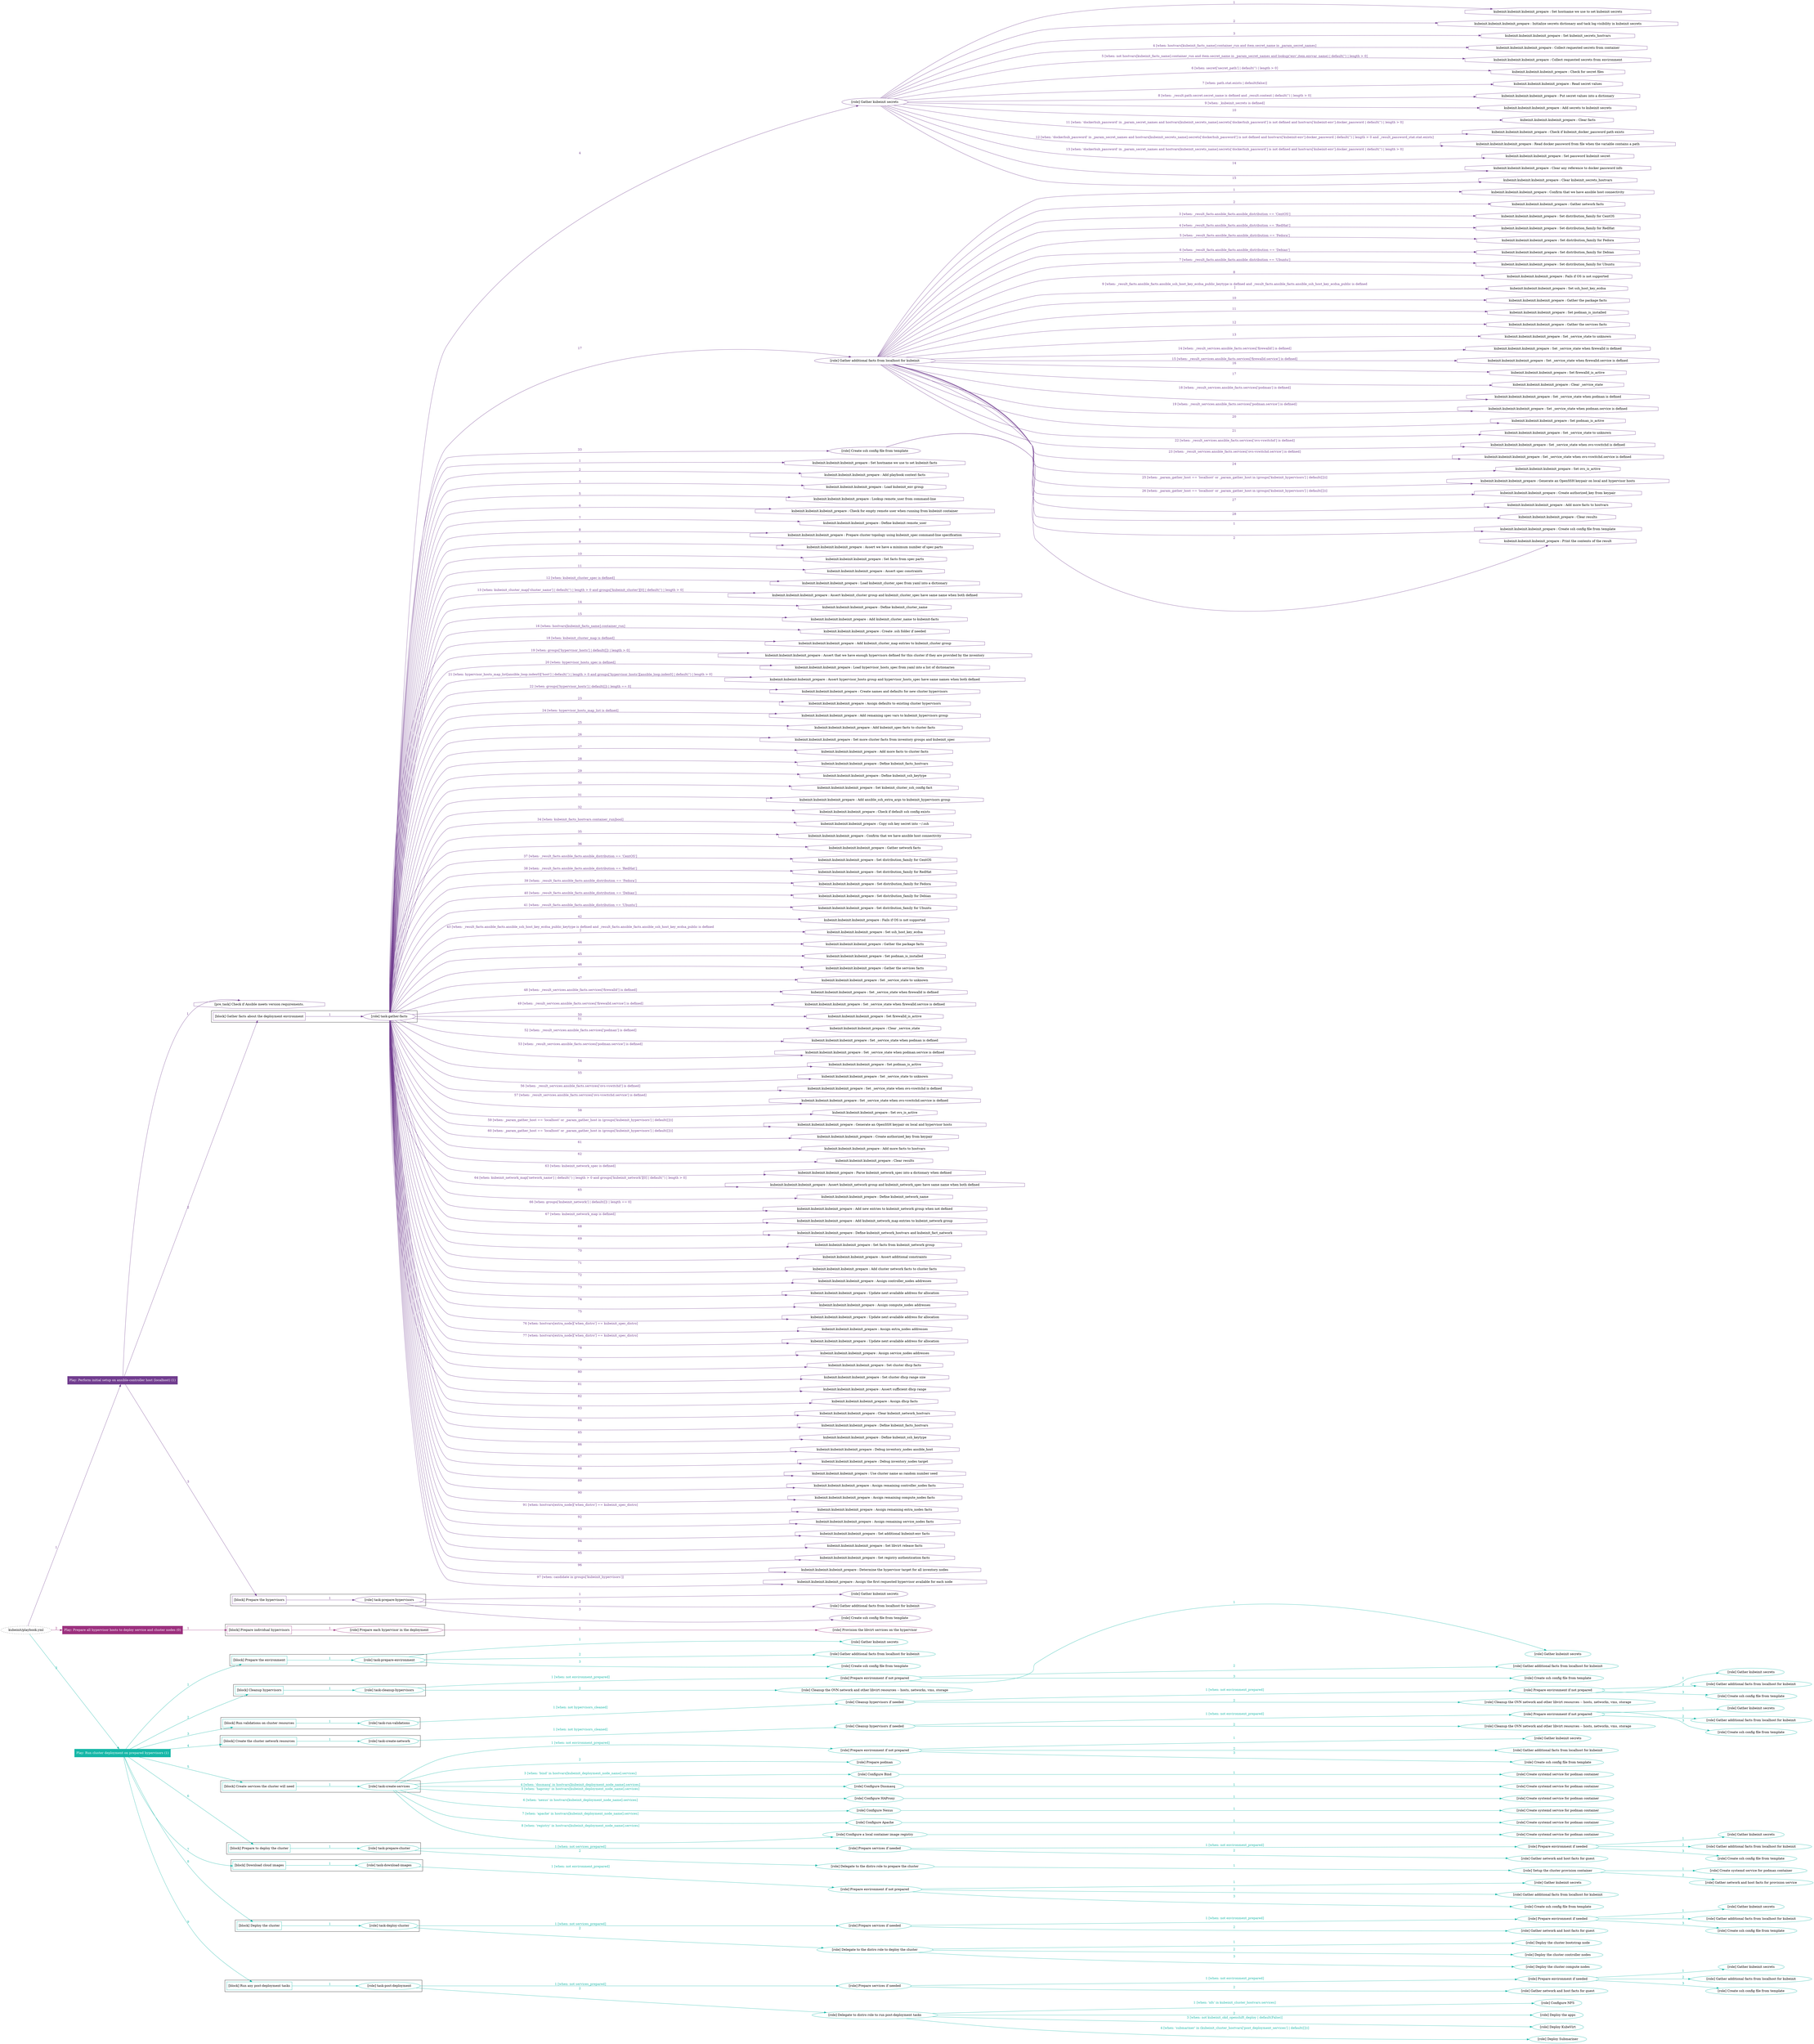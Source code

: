 digraph {
	graph [concentrate=true ordering=in rankdir=LR ratio=fill]
	edge [esep=5 sep=10]
	"kubeinit/playbook.yml" [URL="/home/runner/work/kubeinit/kubeinit/kubeinit/playbook.yml" id=playbook_abdb6720 style=dotted]
	play_93d00adc [label="Play: Perform initial setup on ansible-controller host (localhost) (1)" URL="/home/runner/work/kubeinit/kubeinit/kubeinit/playbook.yml" color="#713d8f" fontcolor="#ffffff" id=play_93d00adc shape=box style=filled tooltip=localhost]
	"kubeinit/playbook.yml" -> play_93d00adc [label="1 " color="#713d8f" fontcolor="#713d8f" id=edge_204fc40f labeltooltip="1 " tooltip="1 "]
	subgraph "Gather kubeinit secrets" {
		role_4edfa760 [label="[role] Gather kubeinit secrets" URL="/home/runner/.ansible/collections/ansible_collections/kubeinit/kubeinit/roles/kubeinit_prepare/tasks/gather_kubeinit_facts.yml" color="#713d8f" id=role_4edfa760 tooltip="Gather kubeinit secrets"]
		task_ed0ae792 [label="kubeinit.kubeinit.kubeinit_prepare : Set hostname we use to set kubeinit secrets" URL="/home/runner/.ansible/collections/ansible_collections/kubeinit/kubeinit/roles/kubeinit_prepare/tasks/gather_kubeinit_secrets.yml" color="#713d8f" id=task_ed0ae792 shape=octagon tooltip="kubeinit.kubeinit.kubeinit_prepare : Set hostname we use to set kubeinit secrets"]
		role_4edfa760 -> task_ed0ae792 [label="1 " color="#713d8f" fontcolor="#713d8f" id=edge_3bdd9b1a labeltooltip="1 " tooltip="1 "]
		task_efe635ec [label="kubeinit.kubeinit.kubeinit_prepare : Initialize secrets dictionary and task log visibility in kubeinit secrets" URL="/home/runner/.ansible/collections/ansible_collections/kubeinit/kubeinit/roles/kubeinit_prepare/tasks/gather_kubeinit_secrets.yml" color="#713d8f" id=task_efe635ec shape=octagon tooltip="kubeinit.kubeinit.kubeinit_prepare : Initialize secrets dictionary and task log visibility in kubeinit secrets"]
		role_4edfa760 -> task_efe635ec [label="2 " color="#713d8f" fontcolor="#713d8f" id=edge_1dc54a75 labeltooltip="2 " tooltip="2 "]
		task_8eda8eb8 [label="kubeinit.kubeinit.kubeinit_prepare : Set kubeinit_secrets_hostvars" URL="/home/runner/.ansible/collections/ansible_collections/kubeinit/kubeinit/roles/kubeinit_prepare/tasks/gather_kubeinit_secrets.yml" color="#713d8f" id=task_8eda8eb8 shape=octagon tooltip="kubeinit.kubeinit.kubeinit_prepare : Set kubeinit_secrets_hostvars"]
		role_4edfa760 -> task_8eda8eb8 [label="3 " color="#713d8f" fontcolor="#713d8f" id=edge_b5496dad labeltooltip="3 " tooltip="3 "]
		task_3e2162fb [label="kubeinit.kubeinit.kubeinit_prepare : Collect requested secrets from container" URL="/home/runner/.ansible/collections/ansible_collections/kubeinit/kubeinit/roles/kubeinit_prepare/tasks/gather_kubeinit_secrets.yml" color="#713d8f" id=task_3e2162fb shape=octagon tooltip="kubeinit.kubeinit.kubeinit_prepare : Collect requested secrets from container"]
		role_4edfa760 -> task_3e2162fb [label="4 [when: hostvars[kubeinit_facts_name].container_run and item.secret_name in _param_secret_names]" color="#713d8f" fontcolor="#713d8f" id=edge_6466a9a0 labeltooltip="4 [when: hostvars[kubeinit_facts_name].container_run and item.secret_name in _param_secret_names]" tooltip="4 [when: hostvars[kubeinit_facts_name].container_run and item.secret_name in _param_secret_names]"]
		task_60b9f396 [label="kubeinit.kubeinit.kubeinit_prepare : Collect requested secrets from environment" URL="/home/runner/.ansible/collections/ansible_collections/kubeinit/kubeinit/roles/kubeinit_prepare/tasks/gather_kubeinit_secrets.yml" color="#713d8f" id=task_60b9f396 shape=octagon tooltip="kubeinit.kubeinit.kubeinit_prepare : Collect requested secrets from environment"]
		role_4edfa760 -> task_60b9f396 [label="5 [when: not hostvars[kubeinit_facts_name].container_run and item.secret_name in _param_secret_names and lookup('env',item.envvar_name) | default('') | length > 0]" color="#713d8f" fontcolor="#713d8f" id=edge_948eaac3 labeltooltip="5 [when: not hostvars[kubeinit_facts_name].container_run and item.secret_name in _param_secret_names and lookup('env',item.envvar_name) | default('') | length > 0]" tooltip="5 [when: not hostvars[kubeinit_facts_name].container_run and item.secret_name in _param_secret_names and lookup('env',item.envvar_name) | default('') | length > 0]"]
		task_c0240cec [label="kubeinit.kubeinit.kubeinit_prepare : Check for secret files" URL="/home/runner/.ansible/collections/ansible_collections/kubeinit/kubeinit/roles/kubeinit_prepare/tasks/gather_kubeinit_secrets.yml" color="#713d8f" id=task_c0240cec shape=octagon tooltip="kubeinit.kubeinit.kubeinit_prepare : Check for secret files"]
		role_4edfa760 -> task_c0240cec [label="6 [when: secret['secret_path'] | default('') | length > 0]" color="#713d8f" fontcolor="#713d8f" id=edge_b3793a21 labeltooltip="6 [when: secret['secret_path'] | default('') | length > 0]" tooltip="6 [when: secret['secret_path'] | default('') | length > 0]"]
		task_eff2d798 [label="kubeinit.kubeinit.kubeinit_prepare : Read secret values" URL="/home/runner/.ansible/collections/ansible_collections/kubeinit/kubeinit/roles/kubeinit_prepare/tasks/gather_kubeinit_secrets.yml" color="#713d8f" id=task_eff2d798 shape=octagon tooltip="kubeinit.kubeinit.kubeinit_prepare : Read secret values"]
		role_4edfa760 -> task_eff2d798 [label="7 [when: path.stat.exists | default(false)]" color="#713d8f" fontcolor="#713d8f" id=edge_b961a183 labeltooltip="7 [when: path.stat.exists | default(false)]" tooltip="7 [when: path.stat.exists | default(false)]"]
		task_3116854f [label="kubeinit.kubeinit.kubeinit_prepare : Put secret values into a dictionary" URL="/home/runner/.ansible/collections/ansible_collections/kubeinit/kubeinit/roles/kubeinit_prepare/tasks/gather_kubeinit_secrets.yml" color="#713d8f" id=task_3116854f shape=octagon tooltip="kubeinit.kubeinit.kubeinit_prepare : Put secret values into a dictionary"]
		role_4edfa760 -> task_3116854f [label="8 [when: _result.path.secret.secret_name is defined and _result.content | default('') | length > 0]" color="#713d8f" fontcolor="#713d8f" id=edge_141ae6e3 labeltooltip="8 [when: _result.path.secret.secret_name is defined and _result.content | default('') | length > 0]" tooltip="8 [when: _result.path.secret.secret_name is defined and _result.content | default('') | length > 0]"]
		task_34aed58a [label="kubeinit.kubeinit.kubeinit_prepare : Add secrets to kubeinit secrets" URL="/home/runner/.ansible/collections/ansible_collections/kubeinit/kubeinit/roles/kubeinit_prepare/tasks/gather_kubeinit_secrets.yml" color="#713d8f" id=task_34aed58a shape=octagon tooltip="kubeinit.kubeinit.kubeinit_prepare : Add secrets to kubeinit secrets"]
		role_4edfa760 -> task_34aed58a [label="9 [when: _kubeinit_secrets is defined]" color="#713d8f" fontcolor="#713d8f" id=edge_8b94d5a1 labeltooltip="9 [when: _kubeinit_secrets is defined]" tooltip="9 [when: _kubeinit_secrets is defined]"]
		task_819bba8e [label="kubeinit.kubeinit.kubeinit_prepare : Clear facts" URL="/home/runner/.ansible/collections/ansible_collections/kubeinit/kubeinit/roles/kubeinit_prepare/tasks/gather_kubeinit_secrets.yml" color="#713d8f" id=task_819bba8e shape=octagon tooltip="kubeinit.kubeinit.kubeinit_prepare : Clear facts"]
		role_4edfa760 -> task_819bba8e [label="10 " color="#713d8f" fontcolor="#713d8f" id=edge_e7f7be46 labeltooltip="10 " tooltip="10 "]
		task_b2a91e2e [label="kubeinit.kubeinit.kubeinit_prepare : Check if kubeinit_docker_password path exists" URL="/home/runner/.ansible/collections/ansible_collections/kubeinit/kubeinit/roles/kubeinit_prepare/tasks/gather_kubeinit_secrets.yml" color="#713d8f" id=task_b2a91e2e shape=octagon tooltip="kubeinit.kubeinit.kubeinit_prepare : Check if kubeinit_docker_password path exists"]
		role_4edfa760 -> task_b2a91e2e [label="11 [when: 'dockerhub_password' in _param_secret_names and hostvars[kubeinit_secrets_name].secrets['dockerhub_password'] is not defined and hostvars['kubeinit-env'].docker_password | default('') | length > 0]" color="#713d8f" fontcolor="#713d8f" id=edge_03816568 labeltooltip="11 [when: 'dockerhub_password' in _param_secret_names and hostvars[kubeinit_secrets_name].secrets['dockerhub_password'] is not defined and hostvars['kubeinit-env'].docker_password | default('') | length > 0]" tooltip="11 [when: 'dockerhub_password' in _param_secret_names and hostvars[kubeinit_secrets_name].secrets['dockerhub_password'] is not defined and hostvars['kubeinit-env'].docker_password | default('') | length > 0]"]
		task_23a5af83 [label="kubeinit.kubeinit.kubeinit_prepare : Read docker password from file when the variable contains a path" URL="/home/runner/.ansible/collections/ansible_collections/kubeinit/kubeinit/roles/kubeinit_prepare/tasks/gather_kubeinit_secrets.yml" color="#713d8f" id=task_23a5af83 shape=octagon tooltip="kubeinit.kubeinit.kubeinit_prepare : Read docker password from file when the variable contains a path"]
		role_4edfa760 -> task_23a5af83 [label="12 [when: 'dockerhub_password' in _param_secret_names and hostvars[kubeinit_secrets_name].secrets['dockerhub_password'] is not defined and hostvars['kubeinit-env'].docker_password | default('') | length > 0 and _result_password_stat.stat.exists]" color="#713d8f" fontcolor="#713d8f" id=edge_5e8923fa labeltooltip="12 [when: 'dockerhub_password' in _param_secret_names and hostvars[kubeinit_secrets_name].secrets['dockerhub_password'] is not defined and hostvars['kubeinit-env'].docker_password | default('') | length > 0 and _result_password_stat.stat.exists]" tooltip="12 [when: 'dockerhub_password' in _param_secret_names and hostvars[kubeinit_secrets_name].secrets['dockerhub_password'] is not defined and hostvars['kubeinit-env'].docker_password | default('') | length > 0 and _result_password_stat.stat.exists]"]
		task_53b0ed33 [label="kubeinit.kubeinit.kubeinit_prepare : Set password kubeinit secret" URL="/home/runner/.ansible/collections/ansible_collections/kubeinit/kubeinit/roles/kubeinit_prepare/tasks/gather_kubeinit_secrets.yml" color="#713d8f" id=task_53b0ed33 shape=octagon tooltip="kubeinit.kubeinit.kubeinit_prepare : Set password kubeinit secret"]
		role_4edfa760 -> task_53b0ed33 [label="13 [when: 'dockerhub_password' in _param_secret_names and hostvars[kubeinit_secrets_name].secrets['dockerhub_password'] is not defined and hostvars['kubeinit-env'].docker_password | default('') | length > 0]" color="#713d8f" fontcolor="#713d8f" id=edge_0c9140b2 labeltooltip="13 [when: 'dockerhub_password' in _param_secret_names and hostvars[kubeinit_secrets_name].secrets['dockerhub_password'] is not defined and hostvars['kubeinit-env'].docker_password | default('') | length > 0]" tooltip="13 [when: 'dockerhub_password' in _param_secret_names and hostvars[kubeinit_secrets_name].secrets['dockerhub_password'] is not defined and hostvars['kubeinit-env'].docker_password | default('') | length > 0]"]
		task_de5d7d6f [label="kubeinit.kubeinit.kubeinit_prepare : Clear any reference to docker password info" URL="/home/runner/.ansible/collections/ansible_collections/kubeinit/kubeinit/roles/kubeinit_prepare/tasks/gather_kubeinit_secrets.yml" color="#713d8f" id=task_de5d7d6f shape=octagon tooltip="kubeinit.kubeinit.kubeinit_prepare : Clear any reference to docker password info"]
		role_4edfa760 -> task_de5d7d6f [label="14 " color="#713d8f" fontcolor="#713d8f" id=edge_c18fc9b8 labeltooltip="14 " tooltip="14 "]
		task_99148192 [label="kubeinit.kubeinit.kubeinit_prepare : Clear kubeinit_secrets_hostvars" URL="/home/runner/.ansible/collections/ansible_collections/kubeinit/kubeinit/roles/kubeinit_prepare/tasks/gather_kubeinit_secrets.yml" color="#713d8f" id=task_99148192 shape=octagon tooltip="kubeinit.kubeinit.kubeinit_prepare : Clear kubeinit_secrets_hostvars"]
		role_4edfa760 -> task_99148192 [label="15 " color="#713d8f" fontcolor="#713d8f" id=edge_5c700d2a labeltooltip="15 " tooltip="15 "]
	}
	subgraph "Gather additional facts from localhost for kubeinit" {
		role_ef2de580 [label="[role] Gather additional facts from localhost for kubeinit" URL="/home/runner/.ansible/collections/ansible_collections/kubeinit/kubeinit/roles/kubeinit_prepare/tasks/gather_kubeinit_facts.yml" color="#713d8f" id=role_ef2de580 tooltip="Gather additional facts from localhost for kubeinit"]
		task_4324d88f [label="kubeinit.kubeinit.kubeinit_prepare : Confirm that we have ansible host connectivity" URL="/home/runner/.ansible/collections/ansible_collections/kubeinit/kubeinit/roles/kubeinit_prepare/tasks/gather_host_facts.yml" color="#713d8f" id=task_4324d88f shape=octagon tooltip="kubeinit.kubeinit.kubeinit_prepare : Confirm that we have ansible host connectivity"]
		role_ef2de580 -> task_4324d88f [label="1 " color="#713d8f" fontcolor="#713d8f" id=edge_f13d16cf labeltooltip="1 " tooltip="1 "]
		task_cf91b2d9 [label="kubeinit.kubeinit.kubeinit_prepare : Gather network facts" URL="/home/runner/.ansible/collections/ansible_collections/kubeinit/kubeinit/roles/kubeinit_prepare/tasks/gather_host_facts.yml" color="#713d8f" id=task_cf91b2d9 shape=octagon tooltip="kubeinit.kubeinit.kubeinit_prepare : Gather network facts"]
		role_ef2de580 -> task_cf91b2d9 [label="2 " color="#713d8f" fontcolor="#713d8f" id=edge_44cdd98e labeltooltip="2 " tooltip="2 "]
		task_ad831144 [label="kubeinit.kubeinit.kubeinit_prepare : Set distribution_family for CentOS" URL="/home/runner/.ansible/collections/ansible_collections/kubeinit/kubeinit/roles/kubeinit_prepare/tasks/gather_host_facts.yml" color="#713d8f" id=task_ad831144 shape=octagon tooltip="kubeinit.kubeinit.kubeinit_prepare : Set distribution_family for CentOS"]
		role_ef2de580 -> task_ad831144 [label="3 [when: _result_facts.ansible_facts.ansible_distribution == 'CentOS']" color="#713d8f" fontcolor="#713d8f" id=edge_4616eefc labeltooltip="3 [when: _result_facts.ansible_facts.ansible_distribution == 'CentOS']" tooltip="3 [when: _result_facts.ansible_facts.ansible_distribution == 'CentOS']"]
		task_3565330f [label="kubeinit.kubeinit.kubeinit_prepare : Set distribution_family for RedHat" URL="/home/runner/.ansible/collections/ansible_collections/kubeinit/kubeinit/roles/kubeinit_prepare/tasks/gather_host_facts.yml" color="#713d8f" id=task_3565330f shape=octagon tooltip="kubeinit.kubeinit.kubeinit_prepare : Set distribution_family for RedHat"]
		role_ef2de580 -> task_3565330f [label="4 [when: _result_facts.ansible_facts.ansible_distribution == 'RedHat']" color="#713d8f" fontcolor="#713d8f" id=edge_6cc82cb8 labeltooltip="4 [when: _result_facts.ansible_facts.ansible_distribution == 'RedHat']" tooltip="4 [when: _result_facts.ansible_facts.ansible_distribution == 'RedHat']"]
		task_ed165a5a [label="kubeinit.kubeinit.kubeinit_prepare : Set distribution_family for Fedora" URL="/home/runner/.ansible/collections/ansible_collections/kubeinit/kubeinit/roles/kubeinit_prepare/tasks/gather_host_facts.yml" color="#713d8f" id=task_ed165a5a shape=octagon tooltip="kubeinit.kubeinit.kubeinit_prepare : Set distribution_family for Fedora"]
		role_ef2de580 -> task_ed165a5a [label="5 [when: _result_facts.ansible_facts.ansible_distribution == 'Fedora']" color="#713d8f" fontcolor="#713d8f" id=edge_737c871b labeltooltip="5 [when: _result_facts.ansible_facts.ansible_distribution == 'Fedora']" tooltip="5 [when: _result_facts.ansible_facts.ansible_distribution == 'Fedora']"]
		task_b507fbf8 [label="kubeinit.kubeinit.kubeinit_prepare : Set distribution_family for Debian" URL="/home/runner/.ansible/collections/ansible_collections/kubeinit/kubeinit/roles/kubeinit_prepare/tasks/gather_host_facts.yml" color="#713d8f" id=task_b507fbf8 shape=octagon tooltip="kubeinit.kubeinit.kubeinit_prepare : Set distribution_family for Debian"]
		role_ef2de580 -> task_b507fbf8 [label="6 [when: _result_facts.ansible_facts.ansible_distribution == 'Debian']" color="#713d8f" fontcolor="#713d8f" id=edge_6f0a210d labeltooltip="6 [when: _result_facts.ansible_facts.ansible_distribution == 'Debian']" tooltip="6 [when: _result_facts.ansible_facts.ansible_distribution == 'Debian']"]
		task_4098ef5c [label="kubeinit.kubeinit.kubeinit_prepare : Set distribution_family for Ubuntu" URL="/home/runner/.ansible/collections/ansible_collections/kubeinit/kubeinit/roles/kubeinit_prepare/tasks/gather_host_facts.yml" color="#713d8f" id=task_4098ef5c shape=octagon tooltip="kubeinit.kubeinit.kubeinit_prepare : Set distribution_family for Ubuntu"]
		role_ef2de580 -> task_4098ef5c [label="7 [when: _result_facts.ansible_facts.ansible_distribution == 'Ubuntu']" color="#713d8f" fontcolor="#713d8f" id=edge_153bdeba labeltooltip="7 [when: _result_facts.ansible_facts.ansible_distribution == 'Ubuntu']" tooltip="7 [when: _result_facts.ansible_facts.ansible_distribution == 'Ubuntu']"]
		task_19f0a152 [label="kubeinit.kubeinit.kubeinit_prepare : Fails if OS is not supported" URL="/home/runner/.ansible/collections/ansible_collections/kubeinit/kubeinit/roles/kubeinit_prepare/tasks/gather_host_facts.yml" color="#713d8f" id=task_19f0a152 shape=octagon tooltip="kubeinit.kubeinit.kubeinit_prepare : Fails if OS is not supported"]
		role_ef2de580 -> task_19f0a152 [label="8 " color="#713d8f" fontcolor="#713d8f" id=edge_47fa397f labeltooltip="8 " tooltip="8 "]
		task_d050c6b6 [label="kubeinit.kubeinit.kubeinit_prepare : Set ssh_host_key_ecdsa" URL="/home/runner/.ansible/collections/ansible_collections/kubeinit/kubeinit/roles/kubeinit_prepare/tasks/gather_host_facts.yml" color="#713d8f" id=task_d050c6b6 shape=octagon tooltip="kubeinit.kubeinit.kubeinit_prepare : Set ssh_host_key_ecdsa"]
		role_ef2de580 -> task_d050c6b6 [label="9 [when: _result_facts.ansible_facts.ansible_ssh_host_key_ecdsa_public_keytype is defined and _result_facts.ansible_facts.ansible_ssh_host_key_ecdsa_public is defined
]" color="#713d8f" fontcolor="#713d8f" id=edge_be4462b6 labeltooltip="9 [when: _result_facts.ansible_facts.ansible_ssh_host_key_ecdsa_public_keytype is defined and _result_facts.ansible_facts.ansible_ssh_host_key_ecdsa_public is defined
]" tooltip="9 [when: _result_facts.ansible_facts.ansible_ssh_host_key_ecdsa_public_keytype is defined and _result_facts.ansible_facts.ansible_ssh_host_key_ecdsa_public is defined
]"]
		task_e7bad435 [label="kubeinit.kubeinit.kubeinit_prepare : Gather the package facts" URL="/home/runner/.ansible/collections/ansible_collections/kubeinit/kubeinit/roles/kubeinit_prepare/tasks/gather_host_facts.yml" color="#713d8f" id=task_e7bad435 shape=octagon tooltip="kubeinit.kubeinit.kubeinit_prepare : Gather the package facts"]
		role_ef2de580 -> task_e7bad435 [label="10 " color="#713d8f" fontcolor="#713d8f" id=edge_6d54c392 labeltooltip="10 " tooltip="10 "]
		task_edb7d4a9 [label="kubeinit.kubeinit.kubeinit_prepare : Set podman_is_installed" URL="/home/runner/.ansible/collections/ansible_collections/kubeinit/kubeinit/roles/kubeinit_prepare/tasks/gather_host_facts.yml" color="#713d8f" id=task_edb7d4a9 shape=octagon tooltip="kubeinit.kubeinit.kubeinit_prepare : Set podman_is_installed"]
		role_ef2de580 -> task_edb7d4a9 [label="11 " color="#713d8f" fontcolor="#713d8f" id=edge_00a5e77a labeltooltip="11 " tooltip="11 "]
		task_3c781670 [label="kubeinit.kubeinit.kubeinit_prepare : Gather the services facts" URL="/home/runner/.ansible/collections/ansible_collections/kubeinit/kubeinit/roles/kubeinit_prepare/tasks/gather_host_facts.yml" color="#713d8f" id=task_3c781670 shape=octagon tooltip="kubeinit.kubeinit.kubeinit_prepare : Gather the services facts"]
		role_ef2de580 -> task_3c781670 [label="12 " color="#713d8f" fontcolor="#713d8f" id=edge_d6bedea9 labeltooltip="12 " tooltip="12 "]
		task_756ad9ac [label="kubeinit.kubeinit.kubeinit_prepare : Set _service_state to unknown" URL="/home/runner/.ansible/collections/ansible_collections/kubeinit/kubeinit/roles/kubeinit_prepare/tasks/gather_host_facts.yml" color="#713d8f" id=task_756ad9ac shape=octagon tooltip="kubeinit.kubeinit.kubeinit_prepare : Set _service_state to unknown"]
		role_ef2de580 -> task_756ad9ac [label="13 " color="#713d8f" fontcolor="#713d8f" id=edge_c16e67c1 labeltooltip="13 " tooltip="13 "]
		task_ff555b98 [label="kubeinit.kubeinit.kubeinit_prepare : Set _service_state when firewalld is defined" URL="/home/runner/.ansible/collections/ansible_collections/kubeinit/kubeinit/roles/kubeinit_prepare/tasks/gather_host_facts.yml" color="#713d8f" id=task_ff555b98 shape=octagon tooltip="kubeinit.kubeinit.kubeinit_prepare : Set _service_state when firewalld is defined"]
		role_ef2de580 -> task_ff555b98 [label="14 [when: _result_services.ansible_facts.services['firewalld'] is defined]" color="#713d8f" fontcolor="#713d8f" id=edge_ffc1b388 labeltooltip="14 [when: _result_services.ansible_facts.services['firewalld'] is defined]" tooltip="14 [when: _result_services.ansible_facts.services['firewalld'] is defined]"]
		task_15d117b8 [label="kubeinit.kubeinit.kubeinit_prepare : Set _service_state when firewalld.service is defined" URL="/home/runner/.ansible/collections/ansible_collections/kubeinit/kubeinit/roles/kubeinit_prepare/tasks/gather_host_facts.yml" color="#713d8f" id=task_15d117b8 shape=octagon tooltip="kubeinit.kubeinit.kubeinit_prepare : Set _service_state when firewalld.service is defined"]
		role_ef2de580 -> task_15d117b8 [label="15 [when: _result_services.ansible_facts.services['firewalld.service'] is defined]" color="#713d8f" fontcolor="#713d8f" id=edge_9749f23b labeltooltip="15 [when: _result_services.ansible_facts.services['firewalld.service'] is defined]" tooltip="15 [when: _result_services.ansible_facts.services['firewalld.service'] is defined]"]
		task_a6dee7d3 [label="kubeinit.kubeinit.kubeinit_prepare : Set firewalld_is_active" URL="/home/runner/.ansible/collections/ansible_collections/kubeinit/kubeinit/roles/kubeinit_prepare/tasks/gather_host_facts.yml" color="#713d8f" id=task_a6dee7d3 shape=octagon tooltip="kubeinit.kubeinit.kubeinit_prepare : Set firewalld_is_active"]
		role_ef2de580 -> task_a6dee7d3 [label="16 " color="#713d8f" fontcolor="#713d8f" id=edge_1cee3bbc labeltooltip="16 " tooltip="16 "]
		task_063169ef [label="kubeinit.kubeinit.kubeinit_prepare : Clear _service_state" URL="/home/runner/.ansible/collections/ansible_collections/kubeinit/kubeinit/roles/kubeinit_prepare/tasks/gather_host_facts.yml" color="#713d8f" id=task_063169ef shape=octagon tooltip="kubeinit.kubeinit.kubeinit_prepare : Clear _service_state"]
		role_ef2de580 -> task_063169ef [label="17 " color="#713d8f" fontcolor="#713d8f" id=edge_e7ce86b0 labeltooltip="17 " tooltip="17 "]
		task_d6d5e129 [label="kubeinit.kubeinit.kubeinit_prepare : Set _service_state when podman is defined" URL="/home/runner/.ansible/collections/ansible_collections/kubeinit/kubeinit/roles/kubeinit_prepare/tasks/gather_host_facts.yml" color="#713d8f" id=task_d6d5e129 shape=octagon tooltip="kubeinit.kubeinit.kubeinit_prepare : Set _service_state when podman is defined"]
		role_ef2de580 -> task_d6d5e129 [label="18 [when: _result_services.ansible_facts.services['podman'] is defined]" color="#713d8f" fontcolor="#713d8f" id=edge_2ec38e4e labeltooltip="18 [when: _result_services.ansible_facts.services['podman'] is defined]" tooltip="18 [when: _result_services.ansible_facts.services['podman'] is defined]"]
		task_25c0002e [label="kubeinit.kubeinit.kubeinit_prepare : Set _service_state when podman.service is defined" URL="/home/runner/.ansible/collections/ansible_collections/kubeinit/kubeinit/roles/kubeinit_prepare/tasks/gather_host_facts.yml" color="#713d8f" id=task_25c0002e shape=octagon tooltip="kubeinit.kubeinit.kubeinit_prepare : Set _service_state when podman.service is defined"]
		role_ef2de580 -> task_25c0002e [label="19 [when: _result_services.ansible_facts.services['podman.service'] is defined]" color="#713d8f" fontcolor="#713d8f" id=edge_104e7795 labeltooltip="19 [when: _result_services.ansible_facts.services['podman.service'] is defined]" tooltip="19 [when: _result_services.ansible_facts.services['podman.service'] is defined]"]
		task_f4a8f5bf [label="kubeinit.kubeinit.kubeinit_prepare : Set podman_is_active" URL="/home/runner/.ansible/collections/ansible_collections/kubeinit/kubeinit/roles/kubeinit_prepare/tasks/gather_host_facts.yml" color="#713d8f" id=task_f4a8f5bf shape=octagon tooltip="kubeinit.kubeinit.kubeinit_prepare : Set podman_is_active"]
		role_ef2de580 -> task_f4a8f5bf [label="20 " color="#713d8f" fontcolor="#713d8f" id=edge_65518da7 labeltooltip="20 " tooltip="20 "]
		task_c5f3b5c9 [label="kubeinit.kubeinit.kubeinit_prepare : Set _service_state to unknown" URL="/home/runner/.ansible/collections/ansible_collections/kubeinit/kubeinit/roles/kubeinit_prepare/tasks/gather_host_facts.yml" color="#713d8f" id=task_c5f3b5c9 shape=octagon tooltip="kubeinit.kubeinit.kubeinit_prepare : Set _service_state to unknown"]
		role_ef2de580 -> task_c5f3b5c9 [label="21 " color="#713d8f" fontcolor="#713d8f" id=edge_ae4abcdf labeltooltip="21 " tooltip="21 "]
		task_ba157d99 [label="kubeinit.kubeinit.kubeinit_prepare : Set _service_state when ovs-vswitchd is defined" URL="/home/runner/.ansible/collections/ansible_collections/kubeinit/kubeinit/roles/kubeinit_prepare/tasks/gather_host_facts.yml" color="#713d8f" id=task_ba157d99 shape=octagon tooltip="kubeinit.kubeinit.kubeinit_prepare : Set _service_state when ovs-vswitchd is defined"]
		role_ef2de580 -> task_ba157d99 [label="22 [when: _result_services.ansible_facts.services['ovs-vswitchd'] is defined]" color="#713d8f" fontcolor="#713d8f" id=edge_239620d3 labeltooltip="22 [when: _result_services.ansible_facts.services['ovs-vswitchd'] is defined]" tooltip="22 [when: _result_services.ansible_facts.services['ovs-vswitchd'] is defined]"]
		task_78941ca5 [label="kubeinit.kubeinit.kubeinit_prepare : Set _service_state when ovs-vswitchd.service is defined" URL="/home/runner/.ansible/collections/ansible_collections/kubeinit/kubeinit/roles/kubeinit_prepare/tasks/gather_host_facts.yml" color="#713d8f" id=task_78941ca5 shape=octagon tooltip="kubeinit.kubeinit.kubeinit_prepare : Set _service_state when ovs-vswitchd.service is defined"]
		role_ef2de580 -> task_78941ca5 [label="23 [when: _result_services.ansible_facts.services['ovs-vswitchd.service'] is defined]" color="#713d8f" fontcolor="#713d8f" id=edge_42a2f843 labeltooltip="23 [when: _result_services.ansible_facts.services['ovs-vswitchd.service'] is defined]" tooltip="23 [when: _result_services.ansible_facts.services['ovs-vswitchd.service'] is defined]"]
		task_ea864a8a [label="kubeinit.kubeinit.kubeinit_prepare : Set ovs_is_active" URL="/home/runner/.ansible/collections/ansible_collections/kubeinit/kubeinit/roles/kubeinit_prepare/tasks/gather_host_facts.yml" color="#713d8f" id=task_ea864a8a shape=octagon tooltip="kubeinit.kubeinit.kubeinit_prepare : Set ovs_is_active"]
		role_ef2de580 -> task_ea864a8a [label="24 " color="#713d8f" fontcolor="#713d8f" id=edge_6c66de42 labeltooltip="24 " tooltip="24 "]
		task_0bd0f89f [label="kubeinit.kubeinit.kubeinit_prepare : Generate an OpenSSH keypair on local and hypervisor hosts" URL="/home/runner/.ansible/collections/ansible_collections/kubeinit/kubeinit/roles/kubeinit_prepare/tasks/gather_host_facts.yml" color="#713d8f" id=task_0bd0f89f shape=octagon tooltip="kubeinit.kubeinit.kubeinit_prepare : Generate an OpenSSH keypair on local and hypervisor hosts"]
		role_ef2de580 -> task_0bd0f89f [label="25 [when: _param_gather_host == 'localhost' or _param_gather_host in (groups['kubeinit_hypervisors'] | default([]))]" color="#713d8f" fontcolor="#713d8f" id=edge_ba343f9f labeltooltip="25 [when: _param_gather_host == 'localhost' or _param_gather_host in (groups['kubeinit_hypervisors'] | default([]))]" tooltip="25 [when: _param_gather_host == 'localhost' or _param_gather_host in (groups['kubeinit_hypervisors'] | default([]))]"]
		task_8942b19c [label="kubeinit.kubeinit.kubeinit_prepare : Create authorized_key from keypair" URL="/home/runner/.ansible/collections/ansible_collections/kubeinit/kubeinit/roles/kubeinit_prepare/tasks/gather_host_facts.yml" color="#713d8f" id=task_8942b19c shape=octagon tooltip="kubeinit.kubeinit.kubeinit_prepare : Create authorized_key from keypair"]
		role_ef2de580 -> task_8942b19c [label="26 [when: _param_gather_host == 'localhost' or _param_gather_host in (groups['kubeinit_hypervisors'] | default([]))]" color="#713d8f" fontcolor="#713d8f" id=edge_3c861c2e labeltooltip="26 [when: _param_gather_host == 'localhost' or _param_gather_host in (groups['kubeinit_hypervisors'] | default([]))]" tooltip="26 [when: _param_gather_host == 'localhost' or _param_gather_host in (groups['kubeinit_hypervisors'] | default([]))]"]
		task_2c774256 [label="kubeinit.kubeinit.kubeinit_prepare : Add more facts to hostvars" URL="/home/runner/.ansible/collections/ansible_collections/kubeinit/kubeinit/roles/kubeinit_prepare/tasks/gather_host_facts.yml" color="#713d8f" id=task_2c774256 shape=octagon tooltip="kubeinit.kubeinit.kubeinit_prepare : Add more facts to hostvars"]
		role_ef2de580 -> task_2c774256 [label="27 " color="#713d8f" fontcolor="#713d8f" id=edge_0687f9c3 labeltooltip="27 " tooltip="27 "]
		task_f969014b [label="kubeinit.kubeinit.kubeinit_prepare : Clear results" URL="/home/runner/.ansible/collections/ansible_collections/kubeinit/kubeinit/roles/kubeinit_prepare/tasks/gather_host_facts.yml" color="#713d8f" id=task_f969014b shape=octagon tooltip="kubeinit.kubeinit.kubeinit_prepare : Clear results"]
		role_ef2de580 -> task_f969014b [label="28 " color="#713d8f" fontcolor="#713d8f" id=edge_98c0b480 labeltooltip="28 " tooltip="28 "]
	}
	subgraph "Create ssh config file from template" {
		role_2a676a99 [label="[role] Create ssh config file from template" URL="/home/runner/.ansible/collections/ansible_collections/kubeinit/kubeinit/roles/kubeinit_prepare/tasks/gather_kubeinit_facts.yml" color="#713d8f" id=role_2a676a99 tooltip="Create ssh config file from template"]
		task_22d270ba [label="kubeinit.kubeinit.kubeinit_prepare : Create ssh config file from template" URL="/home/runner/.ansible/collections/ansible_collections/kubeinit/kubeinit/roles/kubeinit_prepare/tasks/create_host_ssh_config.yml" color="#713d8f" id=task_22d270ba shape=octagon tooltip="kubeinit.kubeinit.kubeinit_prepare : Create ssh config file from template"]
		role_2a676a99 -> task_22d270ba [label="1 " color="#713d8f" fontcolor="#713d8f" id=edge_4fe90ea1 labeltooltip="1 " tooltip="1 "]
		task_dacbfb1e [label="kubeinit.kubeinit.kubeinit_prepare : Print the contents of the result" URL="/home/runner/.ansible/collections/ansible_collections/kubeinit/kubeinit/roles/kubeinit_prepare/tasks/create_host_ssh_config.yml" color="#713d8f" id=task_dacbfb1e shape=octagon tooltip="kubeinit.kubeinit.kubeinit_prepare : Print the contents of the result"]
		role_2a676a99 -> task_dacbfb1e [label="2 " color="#713d8f" fontcolor="#713d8f" id=edge_eafe2fcb labeltooltip="2 " tooltip="2 "]
	}
	subgraph "task-gather-facts" {
		role_7d99140e [label="[role] task-gather-facts" URL="/home/runner/work/kubeinit/kubeinit/kubeinit/playbook.yml" color="#713d8f" id=role_7d99140e tooltip="task-gather-facts"]
		task_0f721c2e [label="kubeinit.kubeinit.kubeinit_prepare : Set hostname we use to set kubeinit facts" URL="/home/runner/.ansible/collections/ansible_collections/kubeinit/kubeinit/roles/kubeinit_prepare/tasks/gather_kubeinit_facts.yml" color="#713d8f" id=task_0f721c2e shape=octagon tooltip="kubeinit.kubeinit.kubeinit_prepare : Set hostname we use to set kubeinit facts"]
		role_7d99140e -> task_0f721c2e [label="1 " color="#713d8f" fontcolor="#713d8f" id=edge_3d9572b6 labeltooltip="1 " tooltip="1 "]
		task_a7fb7d03 [label="kubeinit.kubeinit.kubeinit_prepare : Add playbook context facts" URL="/home/runner/.ansible/collections/ansible_collections/kubeinit/kubeinit/roles/kubeinit_prepare/tasks/gather_kubeinit_facts.yml" color="#713d8f" id=task_a7fb7d03 shape=octagon tooltip="kubeinit.kubeinit.kubeinit_prepare : Add playbook context facts"]
		role_7d99140e -> task_a7fb7d03 [label="2 " color="#713d8f" fontcolor="#713d8f" id=edge_d5d19414 labeltooltip="2 " tooltip="2 "]
		task_3c15d26e [label="kubeinit.kubeinit.kubeinit_prepare : Load kubeinit_env group" URL="/home/runner/.ansible/collections/ansible_collections/kubeinit/kubeinit/roles/kubeinit_prepare/tasks/gather_kubeinit_facts.yml" color="#713d8f" id=task_3c15d26e shape=octagon tooltip="kubeinit.kubeinit.kubeinit_prepare : Load kubeinit_env group"]
		role_7d99140e -> task_3c15d26e [label="3 " color="#713d8f" fontcolor="#713d8f" id=edge_a06563e2 labeltooltip="3 " tooltip="3 "]
		role_7d99140e -> role_4edfa760 [label="4 " color="#713d8f" fontcolor="#713d8f" id=edge_11f810a0 labeltooltip="4 " tooltip="4 "]
		task_639b07c1 [label="kubeinit.kubeinit.kubeinit_prepare : Lookup remote_user from command-line" URL="/home/runner/.ansible/collections/ansible_collections/kubeinit/kubeinit/roles/kubeinit_prepare/tasks/gather_kubeinit_facts.yml" color="#713d8f" id=task_639b07c1 shape=octagon tooltip="kubeinit.kubeinit.kubeinit_prepare : Lookup remote_user from command-line"]
		role_7d99140e -> task_639b07c1 [label="5 " color="#713d8f" fontcolor="#713d8f" id=edge_cc16a501 labeltooltip="5 " tooltip="5 "]
		task_83650291 [label="kubeinit.kubeinit.kubeinit_prepare : Check for empty remote user when running from kubeinit container" URL="/home/runner/.ansible/collections/ansible_collections/kubeinit/kubeinit/roles/kubeinit_prepare/tasks/gather_kubeinit_facts.yml" color="#713d8f" id=task_83650291 shape=octagon tooltip="kubeinit.kubeinit.kubeinit_prepare : Check for empty remote user when running from kubeinit container"]
		role_7d99140e -> task_83650291 [label="6 " color="#713d8f" fontcolor="#713d8f" id=edge_d42b788b labeltooltip="6 " tooltip="6 "]
		task_c3ef8fb5 [label="kubeinit.kubeinit.kubeinit_prepare : Define kubeinit remote_user" URL="/home/runner/.ansible/collections/ansible_collections/kubeinit/kubeinit/roles/kubeinit_prepare/tasks/gather_kubeinit_facts.yml" color="#713d8f" id=task_c3ef8fb5 shape=octagon tooltip="kubeinit.kubeinit.kubeinit_prepare : Define kubeinit remote_user"]
		role_7d99140e -> task_c3ef8fb5 [label="7 " color="#713d8f" fontcolor="#713d8f" id=edge_912fda9e labeltooltip="7 " tooltip="7 "]
		task_6e5fea34 [label="kubeinit.kubeinit.kubeinit_prepare : Prepare cluster topology using kubeinit_spec command-line specification" URL="/home/runner/.ansible/collections/ansible_collections/kubeinit/kubeinit/roles/kubeinit_prepare/tasks/gather_kubeinit_facts.yml" color="#713d8f" id=task_6e5fea34 shape=octagon tooltip="kubeinit.kubeinit.kubeinit_prepare : Prepare cluster topology using kubeinit_spec command-line specification"]
		role_7d99140e -> task_6e5fea34 [label="8 " color="#713d8f" fontcolor="#713d8f" id=edge_0f622456 labeltooltip="8 " tooltip="8 "]
		task_c5dadbed [label="kubeinit.kubeinit.kubeinit_prepare : Assert we have a minimum number of spec parts" URL="/home/runner/.ansible/collections/ansible_collections/kubeinit/kubeinit/roles/kubeinit_prepare/tasks/gather_kubeinit_facts.yml" color="#713d8f" id=task_c5dadbed shape=octagon tooltip="kubeinit.kubeinit.kubeinit_prepare : Assert we have a minimum number of spec parts"]
		role_7d99140e -> task_c5dadbed [label="9 " color="#713d8f" fontcolor="#713d8f" id=edge_607c76fa labeltooltip="9 " tooltip="9 "]
		task_f54eafe9 [label="kubeinit.kubeinit.kubeinit_prepare : Set facts from spec parts" URL="/home/runner/.ansible/collections/ansible_collections/kubeinit/kubeinit/roles/kubeinit_prepare/tasks/gather_kubeinit_facts.yml" color="#713d8f" id=task_f54eafe9 shape=octagon tooltip="kubeinit.kubeinit.kubeinit_prepare : Set facts from spec parts"]
		role_7d99140e -> task_f54eafe9 [label="10 " color="#713d8f" fontcolor="#713d8f" id=edge_410294ac labeltooltip="10 " tooltip="10 "]
		task_4cb16e59 [label="kubeinit.kubeinit.kubeinit_prepare : Assert spec constraints" URL="/home/runner/.ansible/collections/ansible_collections/kubeinit/kubeinit/roles/kubeinit_prepare/tasks/gather_kubeinit_facts.yml" color="#713d8f" id=task_4cb16e59 shape=octagon tooltip="kubeinit.kubeinit.kubeinit_prepare : Assert spec constraints"]
		role_7d99140e -> task_4cb16e59 [label="11 " color="#713d8f" fontcolor="#713d8f" id=edge_72a3cc78 labeltooltip="11 " tooltip="11 "]
		task_4eea7609 [label="kubeinit.kubeinit.kubeinit_prepare : Load kubeinit_cluster_spec from yaml into a dictionary" URL="/home/runner/.ansible/collections/ansible_collections/kubeinit/kubeinit/roles/kubeinit_prepare/tasks/gather_kubeinit_facts.yml" color="#713d8f" id=task_4eea7609 shape=octagon tooltip="kubeinit.kubeinit.kubeinit_prepare : Load kubeinit_cluster_spec from yaml into a dictionary"]
		role_7d99140e -> task_4eea7609 [label="12 [when: kubeinit_cluster_spec is defined]" color="#713d8f" fontcolor="#713d8f" id=edge_c69748a9 labeltooltip="12 [when: kubeinit_cluster_spec is defined]" tooltip="12 [when: kubeinit_cluster_spec is defined]"]
		task_d27d7ca6 [label="kubeinit.kubeinit.kubeinit_prepare : Assert kubeinit_cluster group and kubeinit_cluster_spec have same name when both defined" URL="/home/runner/.ansible/collections/ansible_collections/kubeinit/kubeinit/roles/kubeinit_prepare/tasks/gather_kubeinit_facts.yml" color="#713d8f" id=task_d27d7ca6 shape=octagon tooltip="kubeinit.kubeinit.kubeinit_prepare : Assert kubeinit_cluster group and kubeinit_cluster_spec have same name when both defined"]
		role_7d99140e -> task_d27d7ca6 [label="13 [when: kubeinit_cluster_map['cluster_name'] | default('') | length > 0 and groups['kubeinit_cluster'][0] | default('') | length > 0]" color="#713d8f" fontcolor="#713d8f" id=edge_cb4ea8d1 labeltooltip="13 [when: kubeinit_cluster_map['cluster_name'] | default('') | length > 0 and groups['kubeinit_cluster'][0] | default('') | length > 0]" tooltip="13 [when: kubeinit_cluster_map['cluster_name'] | default('') | length > 0 and groups['kubeinit_cluster'][0] | default('') | length > 0]"]
		task_076f2913 [label="kubeinit.kubeinit.kubeinit_prepare : Define kubeinit_cluster_name" URL="/home/runner/.ansible/collections/ansible_collections/kubeinit/kubeinit/roles/kubeinit_prepare/tasks/gather_kubeinit_facts.yml" color="#713d8f" id=task_076f2913 shape=octagon tooltip="kubeinit.kubeinit.kubeinit_prepare : Define kubeinit_cluster_name"]
		role_7d99140e -> task_076f2913 [label="14 " color="#713d8f" fontcolor="#713d8f" id=edge_b65569cc labeltooltip="14 " tooltip="14 "]
		task_0676ef82 [label="kubeinit.kubeinit.kubeinit_prepare : Add kubeinit_cluster_name to kubeinit-facts" URL="/home/runner/.ansible/collections/ansible_collections/kubeinit/kubeinit/roles/kubeinit_prepare/tasks/gather_kubeinit_facts.yml" color="#713d8f" id=task_0676ef82 shape=octagon tooltip="kubeinit.kubeinit.kubeinit_prepare : Add kubeinit_cluster_name to kubeinit-facts"]
		role_7d99140e -> task_0676ef82 [label="15 " color="#713d8f" fontcolor="#713d8f" id=edge_03f70af9 labeltooltip="15 " tooltip="15 "]
		task_3226a377 [label="kubeinit.kubeinit.kubeinit_prepare : Create .ssh folder if needed" URL="/home/runner/.ansible/collections/ansible_collections/kubeinit/kubeinit/roles/kubeinit_prepare/tasks/gather_kubeinit_facts.yml" color="#713d8f" id=task_3226a377 shape=octagon tooltip="kubeinit.kubeinit.kubeinit_prepare : Create .ssh folder if needed"]
		role_7d99140e -> task_3226a377 [label="16 [when: hostvars[kubeinit_facts_name].container_run]" color="#713d8f" fontcolor="#713d8f" id=edge_b90d4b98 labeltooltip="16 [when: hostvars[kubeinit_facts_name].container_run]" tooltip="16 [when: hostvars[kubeinit_facts_name].container_run]"]
		role_7d99140e -> role_ef2de580 [label="17 " color="#713d8f" fontcolor="#713d8f" id=edge_6803096e labeltooltip="17 " tooltip="17 "]
		task_e5c2beca [label="kubeinit.kubeinit.kubeinit_prepare : Add kubeinit_cluster_map entries to kubeinit_cluster group" URL="/home/runner/.ansible/collections/ansible_collections/kubeinit/kubeinit/roles/kubeinit_prepare/tasks/gather_kubeinit_facts.yml" color="#713d8f" id=task_e5c2beca shape=octagon tooltip="kubeinit.kubeinit.kubeinit_prepare : Add kubeinit_cluster_map entries to kubeinit_cluster group"]
		role_7d99140e -> task_e5c2beca [label="18 [when: kubeinit_cluster_map is defined]" color="#713d8f" fontcolor="#713d8f" id=edge_77d43522 labeltooltip="18 [when: kubeinit_cluster_map is defined]" tooltip="18 [when: kubeinit_cluster_map is defined]"]
		task_aa1716c6 [label="kubeinit.kubeinit.kubeinit_prepare : Assert that we have enough hypervisors defined for this cluster if they are provided by the inventory" URL="/home/runner/.ansible/collections/ansible_collections/kubeinit/kubeinit/roles/kubeinit_prepare/tasks/gather_kubeinit_facts.yml" color="#713d8f" id=task_aa1716c6 shape=octagon tooltip="kubeinit.kubeinit.kubeinit_prepare : Assert that we have enough hypervisors defined for this cluster if they are provided by the inventory"]
		role_7d99140e -> task_aa1716c6 [label="19 [when: groups['hypervisor_hosts'] | default([]) | length > 0]" color="#713d8f" fontcolor="#713d8f" id=edge_018ce820 labeltooltip="19 [when: groups['hypervisor_hosts'] | default([]) | length > 0]" tooltip="19 [when: groups['hypervisor_hosts'] | default([]) | length > 0]"]
		task_91abb72b [label="kubeinit.kubeinit.kubeinit_prepare : Load hypervisor_hosts_spec from yaml into a list of dictionaries" URL="/home/runner/.ansible/collections/ansible_collections/kubeinit/kubeinit/roles/kubeinit_prepare/tasks/gather_kubeinit_facts.yml" color="#713d8f" id=task_91abb72b shape=octagon tooltip="kubeinit.kubeinit.kubeinit_prepare : Load hypervisor_hosts_spec from yaml into a list of dictionaries"]
		role_7d99140e -> task_91abb72b [label="20 [when: hypervisor_hosts_spec is defined]" color="#713d8f" fontcolor="#713d8f" id=edge_36b3598b labeltooltip="20 [when: hypervisor_hosts_spec is defined]" tooltip="20 [when: hypervisor_hosts_spec is defined]"]
		task_a7e0237b [label="kubeinit.kubeinit.kubeinit_prepare : Assert hypervisor_hosts group and hypervisor_hosts_spec have same names when both defined" URL="/home/runner/.ansible/collections/ansible_collections/kubeinit/kubeinit/roles/kubeinit_prepare/tasks/gather_kubeinit_facts.yml" color="#713d8f" id=task_a7e0237b shape=octagon tooltip="kubeinit.kubeinit.kubeinit_prepare : Assert hypervisor_hosts group and hypervisor_hosts_spec have same names when both defined"]
		role_7d99140e -> task_a7e0237b [label="21 [when: hypervisor_hosts_map_list[ansible_loop.index0]['host'] | default('') | length > 0 and groups['hypervisor_hosts'][ansible_loop.index0] | default('') | length > 0]" color="#713d8f" fontcolor="#713d8f" id=edge_245337f4 labeltooltip="21 [when: hypervisor_hosts_map_list[ansible_loop.index0]['host'] | default('') | length > 0 and groups['hypervisor_hosts'][ansible_loop.index0] | default('') | length > 0]" tooltip="21 [when: hypervisor_hosts_map_list[ansible_loop.index0]['host'] | default('') | length > 0 and groups['hypervisor_hosts'][ansible_loop.index0] | default('') | length > 0]"]
		task_2760bc5b [label="kubeinit.kubeinit.kubeinit_prepare : Create names and defaults for new cluster hypervisors" URL="/home/runner/.ansible/collections/ansible_collections/kubeinit/kubeinit/roles/kubeinit_prepare/tasks/gather_kubeinit_facts.yml" color="#713d8f" id=task_2760bc5b shape=octagon tooltip="kubeinit.kubeinit.kubeinit_prepare : Create names and defaults for new cluster hypervisors"]
		role_7d99140e -> task_2760bc5b [label="22 [when: groups['hypervisor_hosts'] | default([]) | length == 0]" color="#713d8f" fontcolor="#713d8f" id=edge_0dda3b66 labeltooltip="22 [when: groups['hypervisor_hosts'] | default([]) | length == 0]" tooltip="22 [when: groups['hypervisor_hosts'] | default([]) | length == 0]"]
		task_ae5be71c [label="kubeinit.kubeinit.kubeinit_prepare : Assign defaults to existing cluster hypervisors" URL="/home/runner/.ansible/collections/ansible_collections/kubeinit/kubeinit/roles/kubeinit_prepare/tasks/gather_kubeinit_facts.yml" color="#713d8f" id=task_ae5be71c shape=octagon tooltip="kubeinit.kubeinit.kubeinit_prepare : Assign defaults to existing cluster hypervisors"]
		role_7d99140e -> task_ae5be71c [label="23 " color="#713d8f" fontcolor="#713d8f" id=edge_b2364cc3 labeltooltip="23 " tooltip="23 "]
		task_6942c6d8 [label="kubeinit.kubeinit.kubeinit_prepare : Add remaining spec vars to kubeinit_hypervisors group" URL="/home/runner/.ansible/collections/ansible_collections/kubeinit/kubeinit/roles/kubeinit_prepare/tasks/gather_kubeinit_facts.yml" color="#713d8f" id=task_6942c6d8 shape=octagon tooltip="kubeinit.kubeinit.kubeinit_prepare : Add remaining spec vars to kubeinit_hypervisors group"]
		role_7d99140e -> task_6942c6d8 [label="24 [when: hypervisor_hosts_map_list is defined]" color="#713d8f" fontcolor="#713d8f" id=edge_3898c5c5 labeltooltip="24 [when: hypervisor_hosts_map_list is defined]" tooltip="24 [when: hypervisor_hosts_map_list is defined]"]
		task_9023a965 [label="kubeinit.kubeinit.kubeinit_prepare : Add kubeinit_spec facts to cluster facts" URL="/home/runner/.ansible/collections/ansible_collections/kubeinit/kubeinit/roles/kubeinit_prepare/tasks/gather_kubeinit_facts.yml" color="#713d8f" id=task_9023a965 shape=octagon tooltip="kubeinit.kubeinit.kubeinit_prepare : Add kubeinit_spec facts to cluster facts"]
		role_7d99140e -> task_9023a965 [label="25 " color="#713d8f" fontcolor="#713d8f" id=edge_1cc9df0f labeltooltip="25 " tooltip="25 "]
		task_5a1bf4cf [label="kubeinit.kubeinit.kubeinit_prepare : Set more cluster facts from inventory groups and kubeinit_spec" URL="/home/runner/.ansible/collections/ansible_collections/kubeinit/kubeinit/roles/kubeinit_prepare/tasks/gather_kubeinit_facts.yml" color="#713d8f" id=task_5a1bf4cf shape=octagon tooltip="kubeinit.kubeinit.kubeinit_prepare : Set more cluster facts from inventory groups and kubeinit_spec"]
		role_7d99140e -> task_5a1bf4cf [label="26 " color="#713d8f" fontcolor="#713d8f" id=edge_2eb1081f labeltooltip="26 " tooltip="26 "]
		task_32ede6a8 [label="kubeinit.kubeinit.kubeinit_prepare : Add more facts to cluster facts" URL="/home/runner/.ansible/collections/ansible_collections/kubeinit/kubeinit/roles/kubeinit_prepare/tasks/gather_kubeinit_facts.yml" color="#713d8f" id=task_32ede6a8 shape=octagon tooltip="kubeinit.kubeinit.kubeinit_prepare : Add more facts to cluster facts"]
		role_7d99140e -> task_32ede6a8 [label="27 " color="#713d8f" fontcolor="#713d8f" id=edge_21586ec8 labeltooltip="27 " tooltip="27 "]
		task_39ae82d5 [label="kubeinit.kubeinit.kubeinit_prepare : Define kubeinit_facts_hostvars" URL="/home/runner/.ansible/collections/ansible_collections/kubeinit/kubeinit/roles/kubeinit_prepare/tasks/gather_kubeinit_facts.yml" color="#713d8f" id=task_39ae82d5 shape=octagon tooltip="kubeinit.kubeinit.kubeinit_prepare : Define kubeinit_facts_hostvars"]
		role_7d99140e -> task_39ae82d5 [label="28 " color="#713d8f" fontcolor="#713d8f" id=edge_71314982 labeltooltip="28 " tooltip="28 "]
		task_dd884d81 [label="kubeinit.kubeinit.kubeinit_prepare : Define kubeinit_ssh_keytype" URL="/home/runner/.ansible/collections/ansible_collections/kubeinit/kubeinit/roles/kubeinit_prepare/tasks/gather_kubeinit_facts.yml" color="#713d8f" id=task_dd884d81 shape=octagon tooltip="kubeinit.kubeinit.kubeinit_prepare : Define kubeinit_ssh_keytype"]
		role_7d99140e -> task_dd884d81 [label="29 " color="#713d8f" fontcolor="#713d8f" id=edge_fd251b5d labeltooltip="29 " tooltip="29 "]
		task_77889eb4 [label="kubeinit.kubeinit.kubeinit_prepare : Set kubeinit_cluster_ssh_config fact" URL="/home/runner/.ansible/collections/ansible_collections/kubeinit/kubeinit/roles/kubeinit_prepare/tasks/gather_kubeinit_facts.yml" color="#713d8f" id=task_77889eb4 shape=octagon tooltip="kubeinit.kubeinit.kubeinit_prepare : Set kubeinit_cluster_ssh_config fact"]
		role_7d99140e -> task_77889eb4 [label="30 " color="#713d8f" fontcolor="#713d8f" id=edge_136deb84 labeltooltip="30 " tooltip="30 "]
		task_58326002 [label="kubeinit.kubeinit.kubeinit_prepare : Add ansible_ssh_extra_args to kubeinit_hypervisors group" URL="/home/runner/.ansible/collections/ansible_collections/kubeinit/kubeinit/roles/kubeinit_prepare/tasks/gather_kubeinit_facts.yml" color="#713d8f" id=task_58326002 shape=octagon tooltip="kubeinit.kubeinit.kubeinit_prepare : Add ansible_ssh_extra_args to kubeinit_hypervisors group"]
		role_7d99140e -> task_58326002 [label="31 " color="#713d8f" fontcolor="#713d8f" id=edge_874b7298 labeltooltip="31 " tooltip="31 "]
		task_7b93bb97 [label="kubeinit.kubeinit.kubeinit_prepare : Check if default ssh config exists" URL="/home/runner/.ansible/collections/ansible_collections/kubeinit/kubeinit/roles/kubeinit_prepare/tasks/gather_kubeinit_facts.yml" color="#713d8f" id=task_7b93bb97 shape=octagon tooltip="kubeinit.kubeinit.kubeinit_prepare : Check if default ssh config exists"]
		role_7d99140e -> task_7b93bb97 [label="32 " color="#713d8f" fontcolor="#713d8f" id=edge_c8bd3703 labeltooltip="32 " tooltip="32 "]
		role_7d99140e -> role_2a676a99 [label="33 " color="#713d8f" fontcolor="#713d8f" id=edge_f03d0f35 labeltooltip="33 " tooltip="33 "]
		task_4065776f [label="kubeinit.kubeinit.kubeinit_prepare : Copy ssh key secret into ~/.ssh" URL="/home/runner/.ansible/collections/ansible_collections/kubeinit/kubeinit/roles/kubeinit_prepare/tasks/gather_kubeinit_facts.yml" color="#713d8f" id=task_4065776f shape=octagon tooltip="kubeinit.kubeinit.kubeinit_prepare : Copy ssh key secret into ~/.ssh"]
		role_7d99140e -> task_4065776f [label="34 [when: kubeinit_facts_hostvars.container_run|bool]" color="#713d8f" fontcolor="#713d8f" id=edge_4775ce20 labeltooltip="34 [when: kubeinit_facts_hostvars.container_run|bool]" tooltip="34 [when: kubeinit_facts_hostvars.container_run|bool]"]
		task_f5690edf [label="kubeinit.kubeinit.kubeinit_prepare : Confirm that we have ansible host connectivity" URL="/home/runner/.ansible/collections/ansible_collections/kubeinit/kubeinit/roles/kubeinit_prepare/tasks/gather_host_facts.yml" color="#713d8f" id=task_f5690edf shape=octagon tooltip="kubeinit.kubeinit.kubeinit_prepare : Confirm that we have ansible host connectivity"]
		role_7d99140e -> task_f5690edf [label="35 " color="#713d8f" fontcolor="#713d8f" id=edge_27329cfc labeltooltip="35 " tooltip="35 "]
		task_601ffa98 [label="kubeinit.kubeinit.kubeinit_prepare : Gather network facts" URL="/home/runner/.ansible/collections/ansible_collections/kubeinit/kubeinit/roles/kubeinit_prepare/tasks/gather_host_facts.yml" color="#713d8f" id=task_601ffa98 shape=octagon tooltip="kubeinit.kubeinit.kubeinit_prepare : Gather network facts"]
		role_7d99140e -> task_601ffa98 [label="36 " color="#713d8f" fontcolor="#713d8f" id=edge_ae28c5b6 labeltooltip="36 " tooltip="36 "]
		task_d5346810 [label="kubeinit.kubeinit.kubeinit_prepare : Set distribution_family for CentOS" URL="/home/runner/.ansible/collections/ansible_collections/kubeinit/kubeinit/roles/kubeinit_prepare/tasks/gather_host_facts.yml" color="#713d8f" id=task_d5346810 shape=octagon tooltip="kubeinit.kubeinit.kubeinit_prepare : Set distribution_family for CentOS"]
		role_7d99140e -> task_d5346810 [label="37 [when: _result_facts.ansible_facts.ansible_distribution == 'CentOS']" color="#713d8f" fontcolor="#713d8f" id=edge_3e4d1836 labeltooltip="37 [when: _result_facts.ansible_facts.ansible_distribution == 'CentOS']" tooltip="37 [when: _result_facts.ansible_facts.ansible_distribution == 'CentOS']"]
		task_4cfde6e3 [label="kubeinit.kubeinit.kubeinit_prepare : Set distribution_family for RedHat" URL="/home/runner/.ansible/collections/ansible_collections/kubeinit/kubeinit/roles/kubeinit_prepare/tasks/gather_host_facts.yml" color="#713d8f" id=task_4cfde6e3 shape=octagon tooltip="kubeinit.kubeinit.kubeinit_prepare : Set distribution_family for RedHat"]
		role_7d99140e -> task_4cfde6e3 [label="38 [when: _result_facts.ansible_facts.ansible_distribution == 'RedHat']" color="#713d8f" fontcolor="#713d8f" id=edge_6114cdae labeltooltip="38 [when: _result_facts.ansible_facts.ansible_distribution == 'RedHat']" tooltip="38 [when: _result_facts.ansible_facts.ansible_distribution == 'RedHat']"]
		task_273a5324 [label="kubeinit.kubeinit.kubeinit_prepare : Set distribution_family for Fedora" URL="/home/runner/.ansible/collections/ansible_collections/kubeinit/kubeinit/roles/kubeinit_prepare/tasks/gather_host_facts.yml" color="#713d8f" id=task_273a5324 shape=octagon tooltip="kubeinit.kubeinit.kubeinit_prepare : Set distribution_family for Fedora"]
		role_7d99140e -> task_273a5324 [label="39 [when: _result_facts.ansible_facts.ansible_distribution == 'Fedora']" color="#713d8f" fontcolor="#713d8f" id=edge_3ff678fa labeltooltip="39 [when: _result_facts.ansible_facts.ansible_distribution == 'Fedora']" tooltip="39 [when: _result_facts.ansible_facts.ansible_distribution == 'Fedora']"]
		task_6b569bf0 [label="kubeinit.kubeinit.kubeinit_prepare : Set distribution_family for Debian" URL="/home/runner/.ansible/collections/ansible_collections/kubeinit/kubeinit/roles/kubeinit_prepare/tasks/gather_host_facts.yml" color="#713d8f" id=task_6b569bf0 shape=octagon tooltip="kubeinit.kubeinit.kubeinit_prepare : Set distribution_family for Debian"]
		role_7d99140e -> task_6b569bf0 [label="40 [when: _result_facts.ansible_facts.ansible_distribution == 'Debian']" color="#713d8f" fontcolor="#713d8f" id=edge_90725826 labeltooltip="40 [when: _result_facts.ansible_facts.ansible_distribution == 'Debian']" tooltip="40 [when: _result_facts.ansible_facts.ansible_distribution == 'Debian']"]
		task_9d3e7d7a [label="kubeinit.kubeinit.kubeinit_prepare : Set distribution_family for Ubuntu" URL="/home/runner/.ansible/collections/ansible_collections/kubeinit/kubeinit/roles/kubeinit_prepare/tasks/gather_host_facts.yml" color="#713d8f" id=task_9d3e7d7a shape=octagon tooltip="kubeinit.kubeinit.kubeinit_prepare : Set distribution_family for Ubuntu"]
		role_7d99140e -> task_9d3e7d7a [label="41 [when: _result_facts.ansible_facts.ansible_distribution == 'Ubuntu']" color="#713d8f" fontcolor="#713d8f" id=edge_01924db0 labeltooltip="41 [when: _result_facts.ansible_facts.ansible_distribution == 'Ubuntu']" tooltip="41 [when: _result_facts.ansible_facts.ansible_distribution == 'Ubuntu']"]
		task_8fbb09dd [label="kubeinit.kubeinit.kubeinit_prepare : Fails if OS is not supported" URL="/home/runner/.ansible/collections/ansible_collections/kubeinit/kubeinit/roles/kubeinit_prepare/tasks/gather_host_facts.yml" color="#713d8f" id=task_8fbb09dd shape=octagon tooltip="kubeinit.kubeinit.kubeinit_prepare : Fails if OS is not supported"]
		role_7d99140e -> task_8fbb09dd [label="42 " color="#713d8f" fontcolor="#713d8f" id=edge_1700d2d0 labeltooltip="42 " tooltip="42 "]
		task_8b5469b6 [label="kubeinit.kubeinit.kubeinit_prepare : Set ssh_host_key_ecdsa" URL="/home/runner/.ansible/collections/ansible_collections/kubeinit/kubeinit/roles/kubeinit_prepare/tasks/gather_host_facts.yml" color="#713d8f" id=task_8b5469b6 shape=octagon tooltip="kubeinit.kubeinit.kubeinit_prepare : Set ssh_host_key_ecdsa"]
		role_7d99140e -> task_8b5469b6 [label="43 [when: _result_facts.ansible_facts.ansible_ssh_host_key_ecdsa_public_keytype is defined and _result_facts.ansible_facts.ansible_ssh_host_key_ecdsa_public is defined
]" color="#713d8f" fontcolor="#713d8f" id=edge_5af87a5c labeltooltip="43 [when: _result_facts.ansible_facts.ansible_ssh_host_key_ecdsa_public_keytype is defined and _result_facts.ansible_facts.ansible_ssh_host_key_ecdsa_public is defined
]" tooltip="43 [when: _result_facts.ansible_facts.ansible_ssh_host_key_ecdsa_public_keytype is defined and _result_facts.ansible_facts.ansible_ssh_host_key_ecdsa_public is defined
]"]
		task_6f03b809 [label="kubeinit.kubeinit.kubeinit_prepare : Gather the package facts" URL="/home/runner/.ansible/collections/ansible_collections/kubeinit/kubeinit/roles/kubeinit_prepare/tasks/gather_host_facts.yml" color="#713d8f" id=task_6f03b809 shape=octagon tooltip="kubeinit.kubeinit.kubeinit_prepare : Gather the package facts"]
		role_7d99140e -> task_6f03b809 [label="44 " color="#713d8f" fontcolor="#713d8f" id=edge_ea367b7d labeltooltip="44 " tooltip="44 "]
		task_3c178c39 [label="kubeinit.kubeinit.kubeinit_prepare : Set podman_is_installed" URL="/home/runner/.ansible/collections/ansible_collections/kubeinit/kubeinit/roles/kubeinit_prepare/tasks/gather_host_facts.yml" color="#713d8f" id=task_3c178c39 shape=octagon tooltip="kubeinit.kubeinit.kubeinit_prepare : Set podman_is_installed"]
		role_7d99140e -> task_3c178c39 [label="45 " color="#713d8f" fontcolor="#713d8f" id=edge_1959d4e7 labeltooltip="45 " tooltip="45 "]
		task_45202569 [label="kubeinit.kubeinit.kubeinit_prepare : Gather the services facts" URL="/home/runner/.ansible/collections/ansible_collections/kubeinit/kubeinit/roles/kubeinit_prepare/tasks/gather_host_facts.yml" color="#713d8f" id=task_45202569 shape=octagon tooltip="kubeinit.kubeinit.kubeinit_prepare : Gather the services facts"]
		role_7d99140e -> task_45202569 [label="46 " color="#713d8f" fontcolor="#713d8f" id=edge_501ac917 labeltooltip="46 " tooltip="46 "]
		task_990f91bc [label="kubeinit.kubeinit.kubeinit_prepare : Set _service_state to unknown" URL="/home/runner/.ansible/collections/ansible_collections/kubeinit/kubeinit/roles/kubeinit_prepare/tasks/gather_host_facts.yml" color="#713d8f" id=task_990f91bc shape=octagon tooltip="kubeinit.kubeinit.kubeinit_prepare : Set _service_state to unknown"]
		role_7d99140e -> task_990f91bc [label="47 " color="#713d8f" fontcolor="#713d8f" id=edge_61f29f4f labeltooltip="47 " tooltip="47 "]
		task_f993bc8f [label="kubeinit.kubeinit.kubeinit_prepare : Set _service_state when firewalld is defined" URL="/home/runner/.ansible/collections/ansible_collections/kubeinit/kubeinit/roles/kubeinit_prepare/tasks/gather_host_facts.yml" color="#713d8f" id=task_f993bc8f shape=octagon tooltip="kubeinit.kubeinit.kubeinit_prepare : Set _service_state when firewalld is defined"]
		role_7d99140e -> task_f993bc8f [label="48 [when: _result_services.ansible_facts.services['firewalld'] is defined]" color="#713d8f" fontcolor="#713d8f" id=edge_2fc1f1e3 labeltooltip="48 [when: _result_services.ansible_facts.services['firewalld'] is defined]" tooltip="48 [when: _result_services.ansible_facts.services['firewalld'] is defined]"]
		task_8306c8ec [label="kubeinit.kubeinit.kubeinit_prepare : Set _service_state when firewalld.service is defined" URL="/home/runner/.ansible/collections/ansible_collections/kubeinit/kubeinit/roles/kubeinit_prepare/tasks/gather_host_facts.yml" color="#713d8f" id=task_8306c8ec shape=octagon tooltip="kubeinit.kubeinit.kubeinit_prepare : Set _service_state when firewalld.service is defined"]
		role_7d99140e -> task_8306c8ec [label="49 [when: _result_services.ansible_facts.services['firewalld.service'] is defined]" color="#713d8f" fontcolor="#713d8f" id=edge_312c6757 labeltooltip="49 [when: _result_services.ansible_facts.services['firewalld.service'] is defined]" tooltip="49 [when: _result_services.ansible_facts.services['firewalld.service'] is defined]"]
		task_29150840 [label="kubeinit.kubeinit.kubeinit_prepare : Set firewalld_is_active" URL="/home/runner/.ansible/collections/ansible_collections/kubeinit/kubeinit/roles/kubeinit_prepare/tasks/gather_host_facts.yml" color="#713d8f" id=task_29150840 shape=octagon tooltip="kubeinit.kubeinit.kubeinit_prepare : Set firewalld_is_active"]
		role_7d99140e -> task_29150840 [label="50 " color="#713d8f" fontcolor="#713d8f" id=edge_7277ca6a labeltooltip="50 " tooltip="50 "]
		task_526a9ade [label="kubeinit.kubeinit.kubeinit_prepare : Clear _service_state" URL="/home/runner/.ansible/collections/ansible_collections/kubeinit/kubeinit/roles/kubeinit_prepare/tasks/gather_host_facts.yml" color="#713d8f" id=task_526a9ade shape=octagon tooltip="kubeinit.kubeinit.kubeinit_prepare : Clear _service_state"]
		role_7d99140e -> task_526a9ade [label="51 " color="#713d8f" fontcolor="#713d8f" id=edge_d1096199 labeltooltip="51 " tooltip="51 "]
		task_05acb2ce [label="kubeinit.kubeinit.kubeinit_prepare : Set _service_state when podman is defined" URL="/home/runner/.ansible/collections/ansible_collections/kubeinit/kubeinit/roles/kubeinit_prepare/tasks/gather_host_facts.yml" color="#713d8f" id=task_05acb2ce shape=octagon tooltip="kubeinit.kubeinit.kubeinit_prepare : Set _service_state when podman is defined"]
		role_7d99140e -> task_05acb2ce [label="52 [when: _result_services.ansible_facts.services['podman'] is defined]" color="#713d8f" fontcolor="#713d8f" id=edge_8289c489 labeltooltip="52 [when: _result_services.ansible_facts.services['podman'] is defined]" tooltip="52 [when: _result_services.ansible_facts.services['podman'] is defined]"]
		task_260e9a4e [label="kubeinit.kubeinit.kubeinit_prepare : Set _service_state when podman.service is defined" URL="/home/runner/.ansible/collections/ansible_collections/kubeinit/kubeinit/roles/kubeinit_prepare/tasks/gather_host_facts.yml" color="#713d8f" id=task_260e9a4e shape=octagon tooltip="kubeinit.kubeinit.kubeinit_prepare : Set _service_state when podman.service is defined"]
		role_7d99140e -> task_260e9a4e [label="53 [when: _result_services.ansible_facts.services['podman.service'] is defined]" color="#713d8f" fontcolor="#713d8f" id=edge_ea755a76 labeltooltip="53 [when: _result_services.ansible_facts.services['podman.service'] is defined]" tooltip="53 [when: _result_services.ansible_facts.services['podman.service'] is defined]"]
		task_47d351ab [label="kubeinit.kubeinit.kubeinit_prepare : Set podman_is_active" URL="/home/runner/.ansible/collections/ansible_collections/kubeinit/kubeinit/roles/kubeinit_prepare/tasks/gather_host_facts.yml" color="#713d8f" id=task_47d351ab shape=octagon tooltip="kubeinit.kubeinit.kubeinit_prepare : Set podman_is_active"]
		role_7d99140e -> task_47d351ab [label="54 " color="#713d8f" fontcolor="#713d8f" id=edge_bff8e276 labeltooltip="54 " tooltip="54 "]
		task_4ba85233 [label="kubeinit.kubeinit.kubeinit_prepare : Set _service_state to unknown" URL="/home/runner/.ansible/collections/ansible_collections/kubeinit/kubeinit/roles/kubeinit_prepare/tasks/gather_host_facts.yml" color="#713d8f" id=task_4ba85233 shape=octagon tooltip="kubeinit.kubeinit.kubeinit_prepare : Set _service_state to unknown"]
		role_7d99140e -> task_4ba85233 [label="55 " color="#713d8f" fontcolor="#713d8f" id=edge_e5146b81 labeltooltip="55 " tooltip="55 "]
		task_c6e7a03d [label="kubeinit.kubeinit.kubeinit_prepare : Set _service_state when ovs-vswitchd is defined" URL="/home/runner/.ansible/collections/ansible_collections/kubeinit/kubeinit/roles/kubeinit_prepare/tasks/gather_host_facts.yml" color="#713d8f" id=task_c6e7a03d shape=octagon tooltip="kubeinit.kubeinit.kubeinit_prepare : Set _service_state when ovs-vswitchd is defined"]
		role_7d99140e -> task_c6e7a03d [label="56 [when: _result_services.ansible_facts.services['ovs-vswitchd'] is defined]" color="#713d8f" fontcolor="#713d8f" id=edge_c9214bc7 labeltooltip="56 [when: _result_services.ansible_facts.services['ovs-vswitchd'] is defined]" tooltip="56 [when: _result_services.ansible_facts.services['ovs-vswitchd'] is defined]"]
		task_3c2164ea [label="kubeinit.kubeinit.kubeinit_prepare : Set _service_state when ovs-vswitchd.service is defined" URL="/home/runner/.ansible/collections/ansible_collections/kubeinit/kubeinit/roles/kubeinit_prepare/tasks/gather_host_facts.yml" color="#713d8f" id=task_3c2164ea shape=octagon tooltip="kubeinit.kubeinit.kubeinit_prepare : Set _service_state when ovs-vswitchd.service is defined"]
		role_7d99140e -> task_3c2164ea [label="57 [when: _result_services.ansible_facts.services['ovs-vswitchd.service'] is defined]" color="#713d8f" fontcolor="#713d8f" id=edge_ae8533b8 labeltooltip="57 [when: _result_services.ansible_facts.services['ovs-vswitchd.service'] is defined]" tooltip="57 [when: _result_services.ansible_facts.services['ovs-vswitchd.service'] is defined]"]
		task_da567957 [label="kubeinit.kubeinit.kubeinit_prepare : Set ovs_is_active" URL="/home/runner/.ansible/collections/ansible_collections/kubeinit/kubeinit/roles/kubeinit_prepare/tasks/gather_host_facts.yml" color="#713d8f" id=task_da567957 shape=octagon tooltip="kubeinit.kubeinit.kubeinit_prepare : Set ovs_is_active"]
		role_7d99140e -> task_da567957 [label="58 " color="#713d8f" fontcolor="#713d8f" id=edge_82841828 labeltooltip="58 " tooltip="58 "]
		task_08486cf2 [label="kubeinit.kubeinit.kubeinit_prepare : Generate an OpenSSH keypair on local and hypervisor hosts" URL="/home/runner/.ansible/collections/ansible_collections/kubeinit/kubeinit/roles/kubeinit_prepare/tasks/gather_host_facts.yml" color="#713d8f" id=task_08486cf2 shape=octagon tooltip="kubeinit.kubeinit.kubeinit_prepare : Generate an OpenSSH keypair on local and hypervisor hosts"]
		role_7d99140e -> task_08486cf2 [label="59 [when: _param_gather_host == 'localhost' or _param_gather_host in (groups['kubeinit_hypervisors'] | default([]))]" color="#713d8f" fontcolor="#713d8f" id=edge_2dca756a labeltooltip="59 [when: _param_gather_host == 'localhost' or _param_gather_host in (groups['kubeinit_hypervisors'] | default([]))]" tooltip="59 [when: _param_gather_host == 'localhost' or _param_gather_host in (groups['kubeinit_hypervisors'] | default([]))]"]
		task_7b08e6b0 [label="kubeinit.kubeinit.kubeinit_prepare : Create authorized_key from keypair" URL="/home/runner/.ansible/collections/ansible_collections/kubeinit/kubeinit/roles/kubeinit_prepare/tasks/gather_host_facts.yml" color="#713d8f" id=task_7b08e6b0 shape=octagon tooltip="kubeinit.kubeinit.kubeinit_prepare : Create authorized_key from keypair"]
		role_7d99140e -> task_7b08e6b0 [label="60 [when: _param_gather_host == 'localhost' or _param_gather_host in (groups['kubeinit_hypervisors'] | default([]))]" color="#713d8f" fontcolor="#713d8f" id=edge_00f119ff labeltooltip="60 [when: _param_gather_host == 'localhost' or _param_gather_host in (groups['kubeinit_hypervisors'] | default([]))]" tooltip="60 [when: _param_gather_host == 'localhost' or _param_gather_host in (groups['kubeinit_hypervisors'] | default([]))]"]
		task_c1fcade0 [label="kubeinit.kubeinit.kubeinit_prepare : Add more facts to hostvars" URL="/home/runner/.ansible/collections/ansible_collections/kubeinit/kubeinit/roles/kubeinit_prepare/tasks/gather_host_facts.yml" color="#713d8f" id=task_c1fcade0 shape=octagon tooltip="kubeinit.kubeinit.kubeinit_prepare : Add more facts to hostvars"]
		role_7d99140e -> task_c1fcade0 [label="61 " color="#713d8f" fontcolor="#713d8f" id=edge_8e52f0cd labeltooltip="61 " tooltip="61 "]
		task_30025ef9 [label="kubeinit.kubeinit.kubeinit_prepare : Clear results" URL="/home/runner/.ansible/collections/ansible_collections/kubeinit/kubeinit/roles/kubeinit_prepare/tasks/gather_host_facts.yml" color="#713d8f" id=task_30025ef9 shape=octagon tooltip="kubeinit.kubeinit.kubeinit_prepare : Clear results"]
		role_7d99140e -> task_30025ef9 [label="62 " color="#713d8f" fontcolor="#713d8f" id=edge_5e8c5ac2 labeltooltip="62 " tooltip="62 "]
		task_728f259a [label="kubeinit.kubeinit.kubeinit_prepare : Parse kubeinit_network_spec into a dictionary when defined" URL="/home/runner/.ansible/collections/ansible_collections/kubeinit/kubeinit/roles/kubeinit_prepare/tasks/gather_kubeinit_facts.yml" color="#713d8f" id=task_728f259a shape=octagon tooltip="kubeinit.kubeinit.kubeinit_prepare : Parse kubeinit_network_spec into a dictionary when defined"]
		role_7d99140e -> task_728f259a [label="63 [when: kubeinit_network_spec is defined]" color="#713d8f" fontcolor="#713d8f" id=edge_dcd41576 labeltooltip="63 [when: kubeinit_network_spec is defined]" tooltip="63 [when: kubeinit_network_spec is defined]"]
		task_52c7519c [label="kubeinit.kubeinit.kubeinit_prepare : Assert kubeinit_network group and kubeinit_network_spec have same name when both defined" URL="/home/runner/.ansible/collections/ansible_collections/kubeinit/kubeinit/roles/kubeinit_prepare/tasks/gather_kubeinit_facts.yml" color="#713d8f" id=task_52c7519c shape=octagon tooltip="kubeinit.kubeinit.kubeinit_prepare : Assert kubeinit_network group and kubeinit_network_spec have same name when both defined"]
		role_7d99140e -> task_52c7519c [label="64 [when: kubeinit_network_map['network_name'] | default('') | length > 0 and groups['kubeinit_network'][0] | default('') | length > 0]" color="#713d8f" fontcolor="#713d8f" id=edge_230cd5ab labeltooltip="64 [when: kubeinit_network_map['network_name'] | default('') | length > 0 and groups['kubeinit_network'][0] | default('') | length > 0]" tooltip="64 [when: kubeinit_network_map['network_name'] | default('') | length > 0 and groups['kubeinit_network'][0] | default('') | length > 0]"]
		task_cb976585 [label="kubeinit.kubeinit.kubeinit_prepare : Define kubeinit_network_name" URL="/home/runner/.ansible/collections/ansible_collections/kubeinit/kubeinit/roles/kubeinit_prepare/tasks/gather_kubeinit_facts.yml" color="#713d8f" id=task_cb976585 shape=octagon tooltip="kubeinit.kubeinit.kubeinit_prepare : Define kubeinit_network_name"]
		role_7d99140e -> task_cb976585 [label="65 " color="#713d8f" fontcolor="#713d8f" id=edge_ef56365d labeltooltip="65 " tooltip="65 "]
		task_82e8c32f [label="kubeinit.kubeinit.kubeinit_prepare : Add new entries to kubeinit_network group when not defined" URL="/home/runner/.ansible/collections/ansible_collections/kubeinit/kubeinit/roles/kubeinit_prepare/tasks/gather_kubeinit_facts.yml" color="#713d8f" id=task_82e8c32f shape=octagon tooltip="kubeinit.kubeinit.kubeinit_prepare : Add new entries to kubeinit_network group when not defined"]
		role_7d99140e -> task_82e8c32f [label="66 [when: groups['kubeinit_network'] | default([]) | length == 0]" color="#713d8f" fontcolor="#713d8f" id=edge_c107d994 labeltooltip="66 [when: groups['kubeinit_network'] | default([]) | length == 0]" tooltip="66 [when: groups['kubeinit_network'] | default([]) | length == 0]"]
		task_c2aadd26 [label="kubeinit.kubeinit.kubeinit_prepare : Add kubeinit_network_map entries to kubeint_network group" URL="/home/runner/.ansible/collections/ansible_collections/kubeinit/kubeinit/roles/kubeinit_prepare/tasks/gather_kubeinit_facts.yml" color="#713d8f" id=task_c2aadd26 shape=octagon tooltip="kubeinit.kubeinit.kubeinit_prepare : Add kubeinit_network_map entries to kubeint_network group"]
		role_7d99140e -> task_c2aadd26 [label="67 [when: kubeinit_network_map is defined]" color="#713d8f" fontcolor="#713d8f" id=edge_ebb2f06a labeltooltip="67 [when: kubeinit_network_map is defined]" tooltip="67 [when: kubeinit_network_map is defined]"]
		task_ee2ca146 [label="kubeinit.kubeinit.kubeinit_prepare : Define kubeinit_network_hostvars and kubeinit_fact_natwork" URL="/home/runner/.ansible/collections/ansible_collections/kubeinit/kubeinit/roles/kubeinit_prepare/tasks/gather_kubeinit_facts.yml" color="#713d8f" id=task_ee2ca146 shape=octagon tooltip="kubeinit.kubeinit.kubeinit_prepare : Define kubeinit_network_hostvars and kubeinit_fact_natwork"]
		role_7d99140e -> task_ee2ca146 [label="68 " color="#713d8f" fontcolor="#713d8f" id=edge_9ffa4032 labeltooltip="68 " tooltip="68 "]
		task_85da2684 [label="kubeinit.kubeinit.kubeinit_prepare : Set facts from kubeinit_network group" URL="/home/runner/.ansible/collections/ansible_collections/kubeinit/kubeinit/roles/kubeinit_prepare/tasks/gather_kubeinit_facts.yml" color="#713d8f" id=task_85da2684 shape=octagon tooltip="kubeinit.kubeinit.kubeinit_prepare : Set facts from kubeinit_network group"]
		role_7d99140e -> task_85da2684 [label="69 " color="#713d8f" fontcolor="#713d8f" id=edge_b4397e77 labeltooltip="69 " tooltip="69 "]
		task_0b86e077 [label="kubeinit.kubeinit.kubeinit_prepare : Assert additional constraints" URL="/home/runner/.ansible/collections/ansible_collections/kubeinit/kubeinit/roles/kubeinit_prepare/tasks/gather_kubeinit_facts.yml" color="#713d8f" id=task_0b86e077 shape=octagon tooltip="kubeinit.kubeinit.kubeinit_prepare : Assert additional constraints"]
		role_7d99140e -> task_0b86e077 [label="70 " color="#713d8f" fontcolor="#713d8f" id=edge_72c8d3ca labeltooltip="70 " tooltip="70 "]
		task_3199d6c6 [label="kubeinit.kubeinit.kubeinit_prepare : Add cluster network facts to cluster facts" URL="/home/runner/.ansible/collections/ansible_collections/kubeinit/kubeinit/roles/kubeinit_prepare/tasks/gather_kubeinit_facts.yml" color="#713d8f" id=task_3199d6c6 shape=octagon tooltip="kubeinit.kubeinit.kubeinit_prepare : Add cluster network facts to cluster facts"]
		role_7d99140e -> task_3199d6c6 [label="71 " color="#713d8f" fontcolor="#713d8f" id=edge_e9733308 labeltooltip="71 " tooltip="71 "]
		task_317d8137 [label="kubeinit.kubeinit.kubeinit_prepare : Assign controller_nodes addresses" URL="/home/runner/.ansible/collections/ansible_collections/kubeinit/kubeinit/roles/kubeinit_prepare/tasks/gather_kubeinit_facts.yml" color="#713d8f" id=task_317d8137 shape=octagon tooltip="kubeinit.kubeinit.kubeinit_prepare : Assign controller_nodes addresses"]
		role_7d99140e -> task_317d8137 [label="72 " color="#713d8f" fontcolor="#713d8f" id=edge_ae65f961 labeltooltip="72 " tooltip="72 "]
		task_549c9f6a [label="kubeinit.kubeinit.kubeinit_prepare : Update next available address for allocation" URL="/home/runner/.ansible/collections/ansible_collections/kubeinit/kubeinit/roles/kubeinit_prepare/tasks/gather_kubeinit_facts.yml" color="#713d8f" id=task_549c9f6a shape=octagon tooltip="kubeinit.kubeinit.kubeinit_prepare : Update next available address for allocation"]
		role_7d99140e -> task_549c9f6a [label="73 " color="#713d8f" fontcolor="#713d8f" id=edge_afd32a43 labeltooltip="73 " tooltip="73 "]
		task_7b1e2088 [label="kubeinit.kubeinit.kubeinit_prepare : Assign compute_nodes addresses" URL="/home/runner/.ansible/collections/ansible_collections/kubeinit/kubeinit/roles/kubeinit_prepare/tasks/gather_kubeinit_facts.yml" color="#713d8f" id=task_7b1e2088 shape=octagon tooltip="kubeinit.kubeinit.kubeinit_prepare : Assign compute_nodes addresses"]
		role_7d99140e -> task_7b1e2088 [label="74 " color="#713d8f" fontcolor="#713d8f" id=edge_cadc7c3e labeltooltip="74 " tooltip="74 "]
		task_8046091e [label="kubeinit.kubeinit.kubeinit_prepare : Update next available address for allocation" URL="/home/runner/.ansible/collections/ansible_collections/kubeinit/kubeinit/roles/kubeinit_prepare/tasks/gather_kubeinit_facts.yml" color="#713d8f" id=task_8046091e shape=octagon tooltip="kubeinit.kubeinit.kubeinit_prepare : Update next available address for allocation"]
		role_7d99140e -> task_8046091e [label="75 " color="#713d8f" fontcolor="#713d8f" id=edge_9c1151c0 labeltooltip="75 " tooltip="75 "]
		task_f2fba0c6 [label="kubeinit.kubeinit.kubeinit_prepare : Assign extra_nodes addresses" URL="/home/runner/.ansible/collections/ansible_collections/kubeinit/kubeinit/roles/kubeinit_prepare/tasks/gather_kubeinit_facts.yml" color="#713d8f" id=task_f2fba0c6 shape=octagon tooltip="kubeinit.kubeinit.kubeinit_prepare : Assign extra_nodes addresses"]
		role_7d99140e -> task_f2fba0c6 [label="76 [when: hostvars[extra_node]['when_distro'] == kubeinit_spec_distro]" color="#713d8f" fontcolor="#713d8f" id=edge_079b86a1 labeltooltip="76 [when: hostvars[extra_node]['when_distro'] == kubeinit_spec_distro]" tooltip="76 [when: hostvars[extra_node]['when_distro'] == kubeinit_spec_distro]"]
		task_db71c6a5 [label="kubeinit.kubeinit.kubeinit_prepare : Update next available address for allocation" URL="/home/runner/.ansible/collections/ansible_collections/kubeinit/kubeinit/roles/kubeinit_prepare/tasks/gather_kubeinit_facts.yml" color="#713d8f" id=task_db71c6a5 shape=octagon tooltip="kubeinit.kubeinit.kubeinit_prepare : Update next available address for allocation"]
		role_7d99140e -> task_db71c6a5 [label="77 [when: hostvars[extra_node]['when_distro'] == kubeinit_spec_distro]" color="#713d8f" fontcolor="#713d8f" id=edge_ff281901 labeltooltip="77 [when: hostvars[extra_node]['when_distro'] == kubeinit_spec_distro]" tooltip="77 [when: hostvars[extra_node]['when_distro'] == kubeinit_spec_distro]"]
		task_d8227a24 [label="kubeinit.kubeinit.kubeinit_prepare : Assign service_nodes addresses" URL="/home/runner/.ansible/collections/ansible_collections/kubeinit/kubeinit/roles/kubeinit_prepare/tasks/gather_kubeinit_facts.yml" color="#713d8f" id=task_d8227a24 shape=octagon tooltip="kubeinit.kubeinit.kubeinit_prepare : Assign service_nodes addresses"]
		role_7d99140e -> task_d8227a24 [label="78 " color="#713d8f" fontcolor="#713d8f" id=edge_5dbf8d95 labeltooltip="78 " tooltip="78 "]
		task_1f817bc6 [label="kubeinit.kubeinit.kubeinit_prepare : Set cluster dhcp facts" URL="/home/runner/.ansible/collections/ansible_collections/kubeinit/kubeinit/roles/kubeinit_prepare/tasks/gather_kubeinit_facts.yml" color="#713d8f" id=task_1f817bc6 shape=octagon tooltip="kubeinit.kubeinit.kubeinit_prepare : Set cluster dhcp facts"]
		role_7d99140e -> task_1f817bc6 [label="79 " color="#713d8f" fontcolor="#713d8f" id=edge_f4b82410 labeltooltip="79 " tooltip="79 "]
		task_73a4ab68 [label="kubeinit.kubeinit.kubeinit_prepare : Set cluster dhcp range size" URL="/home/runner/.ansible/collections/ansible_collections/kubeinit/kubeinit/roles/kubeinit_prepare/tasks/gather_kubeinit_facts.yml" color="#713d8f" id=task_73a4ab68 shape=octagon tooltip="kubeinit.kubeinit.kubeinit_prepare : Set cluster dhcp range size"]
		role_7d99140e -> task_73a4ab68 [label="80 " color="#713d8f" fontcolor="#713d8f" id=edge_ef50c39d labeltooltip="80 " tooltip="80 "]
		task_fb0ebe4a [label="kubeinit.kubeinit.kubeinit_prepare : Assert sufficient dhcp range" URL="/home/runner/.ansible/collections/ansible_collections/kubeinit/kubeinit/roles/kubeinit_prepare/tasks/gather_kubeinit_facts.yml" color="#713d8f" id=task_fb0ebe4a shape=octagon tooltip="kubeinit.kubeinit.kubeinit_prepare : Assert sufficient dhcp range"]
		role_7d99140e -> task_fb0ebe4a [label="81 " color="#713d8f" fontcolor="#713d8f" id=edge_fcd65876 labeltooltip="81 " tooltip="81 "]
		task_53073c78 [label="kubeinit.kubeinit.kubeinit_prepare : Assign dhcp facts" URL="/home/runner/.ansible/collections/ansible_collections/kubeinit/kubeinit/roles/kubeinit_prepare/tasks/gather_kubeinit_facts.yml" color="#713d8f" id=task_53073c78 shape=octagon tooltip="kubeinit.kubeinit.kubeinit_prepare : Assign dhcp facts"]
		role_7d99140e -> task_53073c78 [label="82 " color="#713d8f" fontcolor="#713d8f" id=edge_661b822b labeltooltip="82 " tooltip="82 "]
		task_2cd5a9ee [label="kubeinit.kubeinit.kubeinit_prepare : Clear kubeinit_network_hostvars" URL="/home/runner/.ansible/collections/ansible_collections/kubeinit/kubeinit/roles/kubeinit_prepare/tasks/gather_kubeinit_facts.yml" color="#713d8f" id=task_2cd5a9ee shape=octagon tooltip="kubeinit.kubeinit.kubeinit_prepare : Clear kubeinit_network_hostvars"]
		role_7d99140e -> task_2cd5a9ee [label="83 " color="#713d8f" fontcolor="#713d8f" id=edge_0eb41a20 labeltooltip="83 " tooltip="83 "]
		task_4a72fca9 [label="kubeinit.kubeinit.kubeinit_prepare : Define kubeinit_facts_hostvars" URL="/home/runner/.ansible/collections/ansible_collections/kubeinit/kubeinit/roles/kubeinit_prepare/tasks/gather_kubeinit_facts.yml" color="#713d8f" id=task_4a72fca9 shape=octagon tooltip="kubeinit.kubeinit.kubeinit_prepare : Define kubeinit_facts_hostvars"]
		role_7d99140e -> task_4a72fca9 [label="84 " color="#713d8f" fontcolor="#713d8f" id=edge_31f5e287 labeltooltip="84 " tooltip="84 "]
		task_c390cddd [label="kubeinit.kubeinit.kubeinit_prepare : Define kubeinit_ssh_keytype" URL="/home/runner/.ansible/collections/ansible_collections/kubeinit/kubeinit/roles/kubeinit_prepare/tasks/gather_kubeinit_facts.yml" color="#713d8f" id=task_c390cddd shape=octagon tooltip="kubeinit.kubeinit.kubeinit_prepare : Define kubeinit_ssh_keytype"]
		role_7d99140e -> task_c390cddd [label="85 " color="#713d8f" fontcolor="#713d8f" id=edge_0af935d4 labeltooltip="85 " tooltip="85 "]
		task_8084514f [label="kubeinit.kubeinit.kubeinit_prepare : Debug inventory_nodes ansible_host" URL="/home/runner/.ansible/collections/ansible_collections/kubeinit/kubeinit/roles/kubeinit_prepare/tasks/gather_kubeinit_facts.yml" color="#713d8f" id=task_8084514f shape=octagon tooltip="kubeinit.kubeinit.kubeinit_prepare : Debug inventory_nodes ansible_host"]
		role_7d99140e -> task_8084514f [label="86 " color="#713d8f" fontcolor="#713d8f" id=edge_c457fd59 labeltooltip="86 " tooltip="86 "]
		task_7d899fd6 [label="kubeinit.kubeinit.kubeinit_prepare : Debug inventory_nodes target" URL="/home/runner/.ansible/collections/ansible_collections/kubeinit/kubeinit/roles/kubeinit_prepare/tasks/gather_kubeinit_facts.yml" color="#713d8f" id=task_7d899fd6 shape=octagon tooltip="kubeinit.kubeinit.kubeinit_prepare : Debug inventory_nodes target"]
		role_7d99140e -> task_7d899fd6 [label="87 " color="#713d8f" fontcolor="#713d8f" id=edge_abc4ae6a labeltooltip="87 " tooltip="87 "]
		task_31222b70 [label="kubeinit.kubeinit.kubeinit_prepare : Use cluster name as random number seed" URL="/home/runner/.ansible/collections/ansible_collections/kubeinit/kubeinit/roles/kubeinit_prepare/tasks/gather_kubeinit_facts.yml" color="#713d8f" id=task_31222b70 shape=octagon tooltip="kubeinit.kubeinit.kubeinit_prepare : Use cluster name as random number seed"]
		role_7d99140e -> task_31222b70 [label="88 " color="#713d8f" fontcolor="#713d8f" id=edge_93340f84 labeltooltip="88 " tooltip="88 "]
		task_508bfb75 [label="kubeinit.kubeinit.kubeinit_prepare : Assign remaining controller_nodes facts" URL="/home/runner/.ansible/collections/ansible_collections/kubeinit/kubeinit/roles/kubeinit_prepare/tasks/gather_kubeinit_facts.yml" color="#713d8f" id=task_508bfb75 shape=octagon tooltip="kubeinit.kubeinit.kubeinit_prepare : Assign remaining controller_nodes facts"]
		role_7d99140e -> task_508bfb75 [label="89 " color="#713d8f" fontcolor="#713d8f" id=edge_84889814 labeltooltip="89 " tooltip="89 "]
		task_3ff1826a [label="kubeinit.kubeinit.kubeinit_prepare : Assign remaining compute_nodes facts" URL="/home/runner/.ansible/collections/ansible_collections/kubeinit/kubeinit/roles/kubeinit_prepare/tasks/gather_kubeinit_facts.yml" color="#713d8f" id=task_3ff1826a shape=octagon tooltip="kubeinit.kubeinit.kubeinit_prepare : Assign remaining compute_nodes facts"]
		role_7d99140e -> task_3ff1826a [label="90 " color="#713d8f" fontcolor="#713d8f" id=edge_bbc5369e labeltooltip="90 " tooltip="90 "]
		task_40748084 [label="kubeinit.kubeinit.kubeinit_prepare : Assign remaining extra_nodes facts" URL="/home/runner/.ansible/collections/ansible_collections/kubeinit/kubeinit/roles/kubeinit_prepare/tasks/gather_kubeinit_facts.yml" color="#713d8f" id=task_40748084 shape=octagon tooltip="kubeinit.kubeinit.kubeinit_prepare : Assign remaining extra_nodes facts"]
		role_7d99140e -> task_40748084 [label="91 [when: hostvars[extra_node]['when_distro'] == kubeinit_spec_distro]" color="#713d8f" fontcolor="#713d8f" id=edge_30efa8ff labeltooltip="91 [when: hostvars[extra_node]['when_distro'] == kubeinit_spec_distro]" tooltip="91 [when: hostvars[extra_node]['when_distro'] == kubeinit_spec_distro]"]
		task_6298dfab [label="kubeinit.kubeinit.kubeinit_prepare : Assign remaining service_nodes facts" URL="/home/runner/.ansible/collections/ansible_collections/kubeinit/kubeinit/roles/kubeinit_prepare/tasks/gather_kubeinit_facts.yml" color="#713d8f" id=task_6298dfab shape=octagon tooltip="kubeinit.kubeinit.kubeinit_prepare : Assign remaining service_nodes facts"]
		role_7d99140e -> task_6298dfab [label="92 " color="#713d8f" fontcolor="#713d8f" id=edge_2741bf29 labeltooltip="92 " tooltip="92 "]
		task_7d6a104d [label="kubeinit.kubeinit.kubeinit_prepare : Set additional kubeinit-env facts" URL="/home/runner/.ansible/collections/ansible_collections/kubeinit/kubeinit/roles/kubeinit_prepare/tasks/gather_kubeinit_facts.yml" color="#713d8f" id=task_7d6a104d shape=octagon tooltip="kubeinit.kubeinit.kubeinit_prepare : Set additional kubeinit-env facts"]
		role_7d99140e -> task_7d6a104d [label="93 " color="#713d8f" fontcolor="#713d8f" id=edge_493a2bdd labeltooltip="93 " tooltip="93 "]
		task_c13598b8 [label="kubeinit.kubeinit.kubeinit_prepare : Set libvirt release facts" URL="/home/runner/.ansible/collections/ansible_collections/kubeinit/kubeinit/roles/kubeinit_prepare/tasks/gather_kubeinit_facts.yml" color="#713d8f" id=task_c13598b8 shape=octagon tooltip="kubeinit.kubeinit.kubeinit_prepare : Set libvirt release facts"]
		role_7d99140e -> task_c13598b8 [label="94 " color="#713d8f" fontcolor="#713d8f" id=edge_670ecbbf labeltooltip="94 " tooltip="94 "]
		task_7cfc2d87 [label="kubeinit.kubeinit.kubeinit_prepare : Set registry authentication facts" URL="/home/runner/.ansible/collections/ansible_collections/kubeinit/kubeinit/roles/kubeinit_prepare/tasks/gather_kubeinit_facts.yml" color="#713d8f" id=task_7cfc2d87 shape=octagon tooltip="kubeinit.kubeinit.kubeinit_prepare : Set registry authentication facts"]
		role_7d99140e -> task_7cfc2d87 [label="95 " color="#713d8f" fontcolor="#713d8f" id=edge_3e78392c labeltooltip="95 " tooltip="95 "]
		task_6026e254 [label="kubeinit.kubeinit.kubeinit_prepare : Determine the hypervisor target for all inventory nodes" URL="/home/runner/.ansible/collections/ansible_collections/kubeinit/kubeinit/roles/kubeinit_prepare/tasks/gather_kubeinit_facts.yml" color="#713d8f" id=task_6026e254 shape=octagon tooltip="kubeinit.kubeinit.kubeinit_prepare : Determine the hypervisor target for all inventory nodes"]
		role_7d99140e -> task_6026e254 [label="96 " color="#713d8f" fontcolor="#713d8f" id=edge_a8d1986d labeltooltip="96 " tooltip="96 "]
		task_1dcae3fb [label="kubeinit.kubeinit.kubeinit_prepare : Assign the first requested hypervisor available for each node" URL="/home/runner/.ansible/collections/ansible_collections/kubeinit/kubeinit/roles/kubeinit_prepare/tasks/gather_kubeinit_facts.yml" color="#713d8f" id=task_1dcae3fb shape=octagon tooltip="kubeinit.kubeinit.kubeinit_prepare : Assign the first requested hypervisor available for each node"]
		role_7d99140e -> task_1dcae3fb [label="97 [when: candidate in groups['kubeinit_hypervisors']]" color="#713d8f" fontcolor="#713d8f" id=edge_b03eaf85 labeltooltip="97 [when: candidate in groups['kubeinit_hypervisors']]" tooltip="97 [when: candidate in groups['kubeinit_hypervisors']]"]
	}
	subgraph "Gather kubeinit secrets" {
		role_75aa4dc5 [label="[role] Gather kubeinit secrets" URL="/home/runner/.ansible/collections/ansible_collections/kubeinit/kubeinit/roles/kubeinit_prepare/tasks/gather_kubeinit_facts.yml" color="#713d8f" id=role_75aa4dc5 tooltip="Gather kubeinit secrets"]
	}
	subgraph "Gather additional facts from localhost for kubeinit" {
		role_2fb2eb8c [label="[role] Gather additional facts from localhost for kubeinit" URL="/home/runner/.ansible/collections/ansible_collections/kubeinit/kubeinit/roles/kubeinit_prepare/tasks/gather_kubeinit_facts.yml" color="#713d8f" id=role_2fb2eb8c tooltip="Gather additional facts from localhost for kubeinit"]
	}
	subgraph "Create ssh config file from template" {
		role_b09a24b8 [label="[role] Create ssh config file from template" URL="/home/runner/.ansible/collections/ansible_collections/kubeinit/kubeinit/roles/kubeinit_prepare/tasks/gather_kubeinit_facts.yml" color="#713d8f" id=role_b09a24b8 tooltip="Create ssh config file from template"]
	}
	subgraph "task-prepare-hypervisors" {
		role_f7fec02e [label="[role] task-prepare-hypervisors" URL="/home/runner/work/kubeinit/kubeinit/kubeinit/playbook.yml" color="#713d8f" id=role_f7fec02e tooltip="task-prepare-hypervisors"]
		role_f7fec02e -> role_75aa4dc5 [label="1 " color="#713d8f" fontcolor="#713d8f" id=edge_6b907ee3 labeltooltip="1 " tooltip="1 "]
		role_f7fec02e -> role_2fb2eb8c [label="2 " color="#713d8f" fontcolor="#713d8f" id=edge_67227e69 labeltooltip="2 " tooltip="2 "]
		role_f7fec02e -> role_b09a24b8 [label="3 " color="#713d8f" fontcolor="#713d8f" id=edge_ecbc9cfc labeltooltip="3 " tooltip="3 "]
	}
	subgraph "Play: Perform initial setup on ansible-controller host (localhost) (1)" {
		pre_task_4064dde4 [label="[pre_task] Check if Ansible meets version requirements." URL="/home/runner/work/kubeinit/kubeinit/kubeinit/playbook.yml" color="#713d8f" id=pre_task_4064dde4 shape=octagon tooltip="Check if Ansible meets version requirements."]
		play_93d00adc -> pre_task_4064dde4 [label="1 " color="#713d8f" fontcolor="#713d8f" id=edge_70fdd481 labeltooltip="1 " tooltip="1 "]
		play_93d00adc -> block_9adc3cc6 [label=2 color="#713d8f" fontcolor="#713d8f" id=edge_9ed0d342 labeltooltip=2 tooltip=2]
		subgraph cluster_block_9adc3cc6 {
			block_9adc3cc6 [label="[block] Gather facts about the deployment environment" URL="/home/runner/work/kubeinit/kubeinit/kubeinit/playbook.yml" color="#713d8f" id=block_9adc3cc6 labeltooltip="Gather facts about the deployment environment" shape=box tooltip="Gather facts about the deployment environment"]
			block_9adc3cc6 -> role_7d99140e [label="1 " color="#713d8f" fontcolor="#713d8f" id=edge_0939ee9d labeltooltip="1 " tooltip="1 "]
		}
		play_93d00adc -> block_17bd2a24 [label=3 color="#713d8f" fontcolor="#713d8f" id=edge_e9ff1253 labeltooltip=3 tooltip=3]
		subgraph cluster_block_17bd2a24 {
			block_17bd2a24 [label="[block] Prepare the hypervisors" URL="/home/runner/work/kubeinit/kubeinit/kubeinit/playbook.yml" color="#713d8f" id=block_17bd2a24 labeltooltip="Prepare the hypervisors" shape=box tooltip="Prepare the hypervisors"]
			block_17bd2a24 -> role_f7fec02e [label="1 " color="#713d8f" fontcolor="#713d8f" id=edge_28731332 labeltooltip="1 " tooltip="1 "]
		}
	}
	play_9e9916d5 [label="Play: Prepare all hypervisor hosts to deploy service and cluster nodes (0)" URL="/home/runner/work/kubeinit/kubeinit/kubeinit/playbook.yml" color="#9c307e" fontcolor="#ffffff" id=play_9e9916d5 shape=box style=filled tooltip="Play: Prepare all hypervisor hosts to deploy service and cluster nodes (0)"]
	"kubeinit/playbook.yml" -> play_9e9916d5 [label="2 " color="#9c307e" fontcolor="#9c307e" id=edge_7101ec1c labeltooltip="2 " tooltip="2 "]
	subgraph "Provision the libvirt services on the hypervisor" {
		role_d7a5d700 [label="[role] Provision the libvirt services on the hypervisor" URL="/home/runner/.ansible/collections/ansible_collections/kubeinit/kubeinit/roles/kubeinit_prepare/tasks/prepare_hypervisor.yml" color="#9c307e" id=role_d7a5d700 tooltip="Provision the libvirt services on the hypervisor"]
	}
	subgraph "Prepare each hypervisor in the deployment" {
		role_c40f7f31 [label="[role] Prepare each hypervisor in the deployment" URL="/home/runner/work/kubeinit/kubeinit/kubeinit/playbook.yml" color="#9c307e" id=role_c40f7f31 tooltip="Prepare each hypervisor in the deployment"]
		role_c40f7f31 -> role_d7a5d700 [label="1 " color="#9c307e" fontcolor="#9c307e" id=edge_d772b37d labeltooltip="1 " tooltip="1 "]
	}
	subgraph "Play: Prepare all hypervisor hosts to deploy service and cluster nodes (0)" {
		play_9e9916d5 -> block_2327b3e3 [label=1 color="#9c307e" fontcolor="#9c307e" id=edge_f708f43c labeltooltip=1 tooltip=1]
		subgraph cluster_block_2327b3e3 {
			block_2327b3e3 [label="[block] Prepare individual hypervisors" URL="/home/runner/work/kubeinit/kubeinit/kubeinit/playbook.yml" color="#9c307e" id=block_2327b3e3 labeltooltip="Prepare individual hypervisors" shape=box tooltip="Prepare individual hypervisors"]
			block_2327b3e3 -> role_c40f7f31 [label="1 " color="#9c307e" fontcolor="#9c307e" id=edge_aba2e0af labeltooltip="1 " tooltip="1 "]
		}
	}
	play_fc096e52 [label="Play: Run cluster deployment on prepared hypervisors (1)" URL="/home/runner/work/kubeinit/kubeinit/kubeinit/playbook.yml" color="#15b7a7" fontcolor="#ffffff" id=play_fc096e52 shape=box style=filled tooltip=localhost]
	"kubeinit/playbook.yml" -> play_fc096e52 [label="3 " color="#15b7a7" fontcolor="#15b7a7" id=edge_fee19e81 labeltooltip="3 " tooltip="3 "]
	subgraph "Gather kubeinit secrets" {
		role_dc9d2e08 [label="[role] Gather kubeinit secrets" URL="/home/runner/.ansible/collections/ansible_collections/kubeinit/kubeinit/roles/kubeinit_prepare/tasks/gather_kubeinit_facts.yml" color="#15b7a7" id=role_dc9d2e08 tooltip="Gather kubeinit secrets"]
	}
	subgraph "Gather additional facts from localhost for kubeinit" {
		role_fac03040 [label="[role] Gather additional facts from localhost for kubeinit" URL="/home/runner/.ansible/collections/ansible_collections/kubeinit/kubeinit/roles/kubeinit_prepare/tasks/gather_kubeinit_facts.yml" color="#15b7a7" id=role_fac03040 tooltip="Gather additional facts from localhost for kubeinit"]
	}
	subgraph "Create ssh config file from template" {
		role_0f77049b [label="[role] Create ssh config file from template" URL="/home/runner/.ansible/collections/ansible_collections/kubeinit/kubeinit/roles/kubeinit_prepare/tasks/gather_kubeinit_facts.yml" color="#15b7a7" id=role_0f77049b tooltip="Create ssh config file from template"]
	}
	subgraph "task-prepare-environment" {
		role_931f9dbb [label="[role] task-prepare-environment" URL="/home/runner/work/kubeinit/kubeinit/kubeinit/playbook.yml" color="#15b7a7" id=role_931f9dbb tooltip="task-prepare-environment"]
		role_931f9dbb -> role_dc9d2e08 [label="1 " color="#15b7a7" fontcolor="#15b7a7" id=edge_0b780aa7 labeltooltip="1 " tooltip="1 "]
		role_931f9dbb -> role_fac03040 [label="2 " color="#15b7a7" fontcolor="#15b7a7" id=edge_3cfee2df labeltooltip="2 " tooltip="2 "]
		role_931f9dbb -> role_0f77049b [label="3 " color="#15b7a7" fontcolor="#15b7a7" id=edge_33bf334b labeltooltip="3 " tooltip="3 "]
	}
	subgraph "Gather kubeinit secrets" {
		role_c479af23 [label="[role] Gather kubeinit secrets" URL="/home/runner/.ansible/collections/ansible_collections/kubeinit/kubeinit/roles/kubeinit_prepare/tasks/gather_kubeinit_facts.yml" color="#15b7a7" id=role_c479af23 tooltip="Gather kubeinit secrets"]
	}
	subgraph "Gather additional facts from localhost for kubeinit" {
		role_933f36d2 [label="[role] Gather additional facts from localhost for kubeinit" URL="/home/runner/.ansible/collections/ansible_collections/kubeinit/kubeinit/roles/kubeinit_prepare/tasks/gather_kubeinit_facts.yml" color="#15b7a7" id=role_933f36d2 tooltip="Gather additional facts from localhost for kubeinit"]
	}
	subgraph "Create ssh config file from template" {
		role_2545935e [label="[role] Create ssh config file from template" URL="/home/runner/.ansible/collections/ansible_collections/kubeinit/kubeinit/roles/kubeinit_prepare/tasks/gather_kubeinit_facts.yml" color="#15b7a7" id=role_2545935e tooltip="Create ssh config file from template"]
	}
	subgraph "Prepare environment if not prepared" {
		role_950836e7 [label="[role] Prepare environment if not prepared" URL="/home/runner/.ansible/collections/ansible_collections/kubeinit/kubeinit/roles/kubeinit_prepare/tasks/cleanup_hypervisors.yml" color="#15b7a7" id=role_950836e7 tooltip="Prepare environment if not prepared"]
		role_950836e7 -> role_c479af23 [label="1 " color="#15b7a7" fontcolor="#15b7a7" id=edge_0321875e labeltooltip="1 " tooltip="1 "]
		role_950836e7 -> role_933f36d2 [label="2 " color="#15b7a7" fontcolor="#15b7a7" id=edge_d2d2f787 labeltooltip="2 " tooltip="2 "]
		role_950836e7 -> role_2545935e [label="3 " color="#15b7a7" fontcolor="#15b7a7" id=edge_9dcb1a67 labeltooltip="3 " tooltip="3 "]
	}
	subgraph "Cleanup the OVN network and other libvirt resources -- hosts, networks, vms, storage" {
		role_a38da36c [label="[role] Cleanup the OVN network and other libvirt resources -- hosts, networks, vms, storage" URL="/home/runner/.ansible/collections/ansible_collections/kubeinit/kubeinit/roles/kubeinit_prepare/tasks/cleanup_hypervisors.yml" color="#15b7a7" id=role_a38da36c tooltip="Cleanup the OVN network and other libvirt resources -- hosts, networks, vms, storage"]
	}
	subgraph "task-cleanup-hypervisors" {
		role_52c80986 [label="[role] task-cleanup-hypervisors" URL="/home/runner/work/kubeinit/kubeinit/kubeinit/playbook.yml" color="#15b7a7" id=role_52c80986 tooltip="task-cleanup-hypervisors"]
		role_52c80986 -> role_950836e7 [label="1 [when: not environment_prepared]" color="#15b7a7" fontcolor="#15b7a7" id=edge_ae29fe3d labeltooltip="1 [when: not environment_prepared]" tooltip="1 [when: not environment_prepared]"]
		role_52c80986 -> role_a38da36c [label="2 " color="#15b7a7" fontcolor="#15b7a7" id=edge_ce2e0685 labeltooltip="2 " tooltip="2 "]
	}
	subgraph "Gather kubeinit secrets" {
		role_3f622ddd [label="[role] Gather kubeinit secrets" URL="/home/runner/.ansible/collections/ansible_collections/kubeinit/kubeinit/roles/kubeinit_prepare/tasks/gather_kubeinit_facts.yml" color="#15b7a7" id=role_3f622ddd tooltip="Gather kubeinit secrets"]
	}
	subgraph "Gather additional facts from localhost for kubeinit" {
		role_52b4e0c0 [label="[role] Gather additional facts from localhost for kubeinit" URL="/home/runner/.ansible/collections/ansible_collections/kubeinit/kubeinit/roles/kubeinit_prepare/tasks/gather_kubeinit_facts.yml" color="#15b7a7" id=role_52b4e0c0 tooltip="Gather additional facts from localhost for kubeinit"]
	}
	subgraph "Create ssh config file from template" {
		role_2ffb3737 [label="[role] Create ssh config file from template" URL="/home/runner/.ansible/collections/ansible_collections/kubeinit/kubeinit/roles/kubeinit_prepare/tasks/gather_kubeinit_facts.yml" color="#15b7a7" id=role_2ffb3737 tooltip="Create ssh config file from template"]
	}
	subgraph "Prepare environment if not prepared" {
		role_ff07ce90 [label="[role] Prepare environment if not prepared" URL="/home/runner/.ansible/collections/ansible_collections/kubeinit/kubeinit/roles/kubeinit_prepare/tasks/cleanup_hypervisors.yml" color="#15b7a7" id=role_ff07ce90 tooltip="Prepare environment if not prepared"]
		role_ff07ce90 -> role_3f622ddd [label="1 " color="#15b7a7" fontcolor="#15b7a7" id=edge_5ce7fdec labeltooltip="1 " tooltip="1 "]
		role_ff07ce90 -> role_52b4e0c0 [label="2 " color="#15b7a7" fontcolor="#15b7a7" id=edge_0e6630d0 labeltooltip="2 " tooltip="2 "]
		role_ff07ce90 -> role_2ffb3737 [label="3 " color="#15b7a7" fontcolor="#15b7a7" id=edge_e0e8b224 labeltooltip="3 " tooltip="3 "]
	}
	subgraph "Cleanup the OVN network and other libvirt resources -- hosts, networks, vms, storage" {
		role_7f15e022 [label="[role] Cleanup the OVN network and other libvirt resources -- hosts, networks, vms, storage" URL="/home/runner/.ansible/collections/ansible_collections/kubeinit/kubeinit/roles/kubeinit_prepare/tasks/cleanup_hypervisors.yml" color="#15b7a7" id=role_7f15e022 tooltip="Cleanup the OVN network and other libvirt resources -- hosts, networks, vms, storage"]
	}
	subgraph "Cleanup hypervisors if needed" {
		role_139abd7c [label="[role] Cleanup hypervisors if needed" URL="/home/runner/.ansible/collections/ansible_collections/kubeinit/kubeinit/roles/kubeinit_validations/tasks/main.yml" color="#15b7a7" id=role_139abd7c tooltip="Cleanup hypervisors if needed"]
		role_139abd7c -> role_ff07ce90 [label="1 [when: not environment_prepared]" color="#15b7a7" fontcolor="#15b7a7" id=edge_f50e4131 labeltooltip="1 [when: not environment_prepared]" tooltip="1 [when: not environment_prepared]"]
		role_139abd7c -> role_7f15e022 [label="2 " color="#15b7a7" fontcolor="#15b7a7" id=edge_15ecd620 labeltooltip="2 " tooltip="2 "]
	}
	subgraph "task-run-validations" {
		role_9d093dad [label="[role] task-run-validations" URL="/home/runner/work/kubeinit/kubeinit/kubeinit/playbook.yml" color="#15b7a7" id=role_9d093dad tooltip="task-run-validations"]
		role_9d093dad -> role_139abd7c [label="1 [when: not hypervisors_cleaned]" color="#15b7a7" fontcolor="#15b7a7" id=edge_2a8bddce labeltooltip="1 [when: not hypervisors_cleaned]" tooltip="1 [when: not hypervisors_cleaned]"]
	}
	subgraph "Gather kubeinit secrets" {
		role_eb196cc0 [label="[role] Gather kubeinit secrets" URL="/home/runner/.ansible/collections/ansible_collections/kubeinit/kubeinit/roles/kubeinit_prepare/tasks/gather_kubeinit_facts.yml" color="#15b7a7" id=role_eb196cc0 tooltip="Gather kubeinit secrets"]
	}
	subgraph "Gather additional facts from localhost for kubeinit" {
		role_1ff6b038 [label="[role] Gather additional facts from localhost for kubeinit" URL="/home/runner/.ansible/collections/ansible_collections/kubeinit/kubeinit/roles/kubeinit_prepare/tasks/gather_kubeinit_facts.yml" color="#15b7a7" id=role_1ff6b038 tooltip="Gather additional facts from localhost for kubeinit"]
	}
	subgraph "Create ssh config file from template" {
		role_c5406391 [label="[role] Create ssh config file from template" URL="/home/runner/.ansible/collections/ansible_collections/kubeinit/kubeinit/roles/kubeinit_prepare/tasks/gather_kubeinit_facts.yml" color="#15b7a7" id=role_c5406391 tooltip="Create ssh config file from template"]
	}
	subgraph "Prepare environment if not prepared" {
		role_5b31f244 [label="[role] Prepare environment if not prepared" URL="/home/runner/.ansible/collections/ansible_collections/kubeinit/kubeinit/roles/kubeinit_prepare/tasks/cleanup_hypervisors.yml" color="#15b7a7" id=role_5b31f244 tooltip="Prepare environment if not prepared"]
		role_5b31f244 -> role_eb196cc0 [label="1 " color="#15b7a7" fontcolor="#15b7a7" id=edge_47c97932 labeltooltip="1 " tooltip="1 "]
		role_5b31f244 -> role_1ff6b038 [label="2 " color="#15b7a7" fontcolor="#15b7a7" id=edge_3d7150d6 labeltooltip="2 " tooltip="2 "]
		role_5b31f244 -> role_c5406391 [label="3 " color="#15b7a7" fontcolor="#15b7a7" id=edge_dece3c4b labeltooltip="3 " tooltip="3 "]
	}
	subgraph "Cleanup the OVN network and other libvirt resources -- hosts, networks, vms, storage" {
		role_038289ac [label="[role] Cleanup the OVN network and other libvirt resources -- hosts, networks, vms, storage" URL="/home/runner/.ansible/collections/ansible_collections/kubeinit/kubeinit/roles/kubeinit_prepare/tasks/cleanup_hypervisors.yml" color="#15b7a7" id=role_038289ac tooltip="Cleanup the OVN network and other libvirt resources -- hosts, networks, vms, storage"]
	}
	subgraph "Cleanup hypervisors if needed" {
		role_4ee5ca24 [label="[role] Cleanup hypervisors if needed" URL="/home/runner/.ansible/collections/ansible_collections/kubeinit/kubeinit/roles/kubeinit_libvirt/tasks/create_network.yml" color="#15b7a7" id=role_4ee5ca24 tooltip="Cleanup hypervisors if needed"]
		role_4ee5ca24 -> role_5b31f244 [label="1 [when: not environment_prepared]" color="#15b7a7" fontcolor="#15b7a7" id=edge_7a0abce4 labeltooltip="1 [when: not environment_prepared]" tooltip="1 [when: not environment_prepared]"]
		role_4ee5ca24 -> role_038289ac [label="2 " color="#15b7a7" fontcolor="#15b7a7" id=edge_989223d9 labeltooltip="2 " tooltip="2 "]
	}
	subgraph "task-create-network" {
		role_80c1cf32 [label="[role] task-create-network" URL="/home/runner/work/kubeinit/kubeinit/kubeinit/playbook.yml" color="#15b7a7" id=role_80c1cf32 tooltip="task-create-network"]
		role_80c1cf32 -> role_4ee5ca24 [label="1 [when: not hypervisors_cleaned]" color="#15b7a7" fontcolor="#15b7a7" id=edge_8711367c labeltooltip="1 [when: not hypervisors_cleaned]" tooltip="1 [when: not hypervisors_cleaned]"]
	}
	subgraph "Gather kubeinit secrets" {
		role_5530ca64 [label="[role] Gather kubeinit secrets" URL="/home/runner/.ansible/collections/ansible_collections/kubeinit/kubeinit/roles/kubeinit_prepare/tasks/gather_kubeinit_facts.yml" color="#15b7a7" id=role_5530ca64 tooltip="Gather kubeinit secrets"]
	}
	subgraph "Gather additional facts from localhost for kubeinit" {
		role_13611930 [label="[role] Gather additional facts from localhost for kubeinit" URL="/home/runner/.ansible/collections/ansible_collections/kubeinit/kubeinit/roles/kubeinit_prepare/tasks/gather_kubeinit_facts.yml" color="#15b7a7" id=role_13611930 tooltip="Gather additional facts from localhost for kubeinit"]
	}
	subgraph "Create ssh config file from template" {
		role_320beb13 [label="[role] Create ssh config file from template" URL="/home/runner/.ansible/collections/ansible_collections/kubeinit/kubeinit/roles/kubeinit_prepare/tasks/gather_kubeinit_facts.yml" color="#15b7a7" id=role_320beb13 tooltip="Create ssh config file from template"]
	}
	subgraph "Prepare environment if not prepared" {
		role_0d3b43d0 [label="[role] Prepare environment if not prepared" URL="/home/runner/.ansible/collections/ansible_collections/kubeinit/kubeinit/roles/kubeinit_services/tasks/main.yml" color="#15b7a7" id=role_0d3b43d0 tooltip="Prepare environment if not prepared"]
		role_0d3b43d0 -> role_5530ca64 [label="1 " color="#15b7a7" fontcolor="#15b7a7" id=edge_65edcd0f labeltooltip="1 " tooltip="1 "]
		role_0d3b43d0 -> role_13611930 [label="2 " color="#15b7a7" fontcolor="#15b7a7" id=edge_0404a235 labeltooltip="2 " tooltip="2 "]
		role_0d3b43d0 -> role_320beb13 [label="3 " color="#15b7a7" fontcolor="#15b7a7" id=edge_b9360423 labeltooltip="3 " tooltip="3 "]
	}
	subgraph "Prepare podman" {
		role_375a2126 [label="[role] Prepare podman" URL="/home/runner/.ansible/collections/ansible_collections/kubeinit/kubeinit/roles/kubeinit_services/tasks/00_create_service_pod.yml" color="#15b7a7" id=role_375a2126 tooltip="Prepare podman"]
	}
	subgraph "Create systemd service for podman container" {
		role_58cae7ea [label="[role] Create systemd service for podman container" URL="/home/runner/.ansible/collections/ansible_collections/kubeinit/kubeinit/roles/kubeinit_bind/tasks/main.yml" color="#15b7a7" id=role_58cae7ea tooltip="Create systemd service for podman container"]
	}
	subgraph "Configure Bind" {
		role_f1deb3ce [label="[role] Configure Bind" URL="/home/runner/.ansible/collections/ansible_collections/kubeinit/kubeinit/roles/kubeinit_services/tasks/start_services_containers.yml" color="#15b7a7" id=role_f1deb3ce tooltip="Configure Bind"]
		role_f1deb3ce -> role_58cae7ea [label="1 " color="#15b7a7" fontcolor="#15b7a7" id=edge_a60b7a09 labeltooltip="1 " tooltip="1 "]
	}
	subgraph "Create systemd service for podman container" {
		role_986bf9a4 [label="[role] Create systemd service for podman container" URL="/home/runner/.ansible/collections/ansible_collections/kubeinit/kubeinit/roles/kubeinit_dnsmasq/tasks/main.yml" color="#15b7a7" id=role_986bf9a4 tooltip="Create systemd service for podman container"]
	}
	subgraph "Configure Dnsmasq" {
		role_9e5ad5bd [label="[role] Configure Dnsmasq" URL="/home/runner/.ansible/collections/ansible_collections/kubeinit/kubeinit/roles/kubeinit_services/tasks/start_services_containers.yml" color="#15b7a7" id=role_9e5ad5bd tooltip="Configure Dnsmasq"]
		role_9e5ad5bd -> role_986bf9a4 [label="1 " color="#15b7a7" fontcolor="#15b7a7" id=edge_60d92a1c labeltooltip="1 " tooltip="1 "]
	}
	subgraph "Create systemd service for podman container" {
		role_fafc0fe3 [label="[role] Create systemd service for podman container" URL="/home/runner/.ansible/collections/ansible_collections/kubeinit/kubeinit/roles/kubeinit_haproxy/tasks/main.yml" color="#15b7a7" id=role_fafc0fe3 tooltip="Create systemd service for podman container"]
	}
	subgraph "Configure HAProxy" {
		role_58df902a [label="[role] Configure HAProxy" URL="/home/runner/.ansible/collections/ansible_collections/kubeinit/kubeinit/roles/kubeinit_services/tasks/start_services_containers.yml" color="#15b7a7" id=role_58df902a tooltip="Configure HAProxy"]
		role_58df902a -> role_fafc0fe3 [label="1 " color="#15b7a7" fontcolor="#15b7a7" id=edge_1a11632e labeltooltip="1 " tooltip="1 "]
	}
	subgraph "Create systemd service for podman container" {
		role_66d011a5 [label="[role] Create systemd service for podman container" URL="/home/runner/.ansible/collections/ansible_collections/kubeinit/kubeinit/roles/kubeinit_nexus/tasks/main.yml" color="#15b7a7" id=role_66d011a5 tooltip="Create systemd service for podman container"]
	}
	subgraph "Configure Nexus" {
		role_18a88b99 [label="[role] Configure Nexus" URL="/home/runner/.ansible/collections/ansible_collections/kubeinit/kubeinit/roles/kubeinit_services/tasks/start_services_containers.yml" color="#15b7a7" id=role_18a88b99 tooltip="Configure Nexus"]
		role_18a88b99 -> role_66d011a5 [label="1 " color="#15b7a7" fontcolor="#15b7a7" id=edge_92642dfd labeltooltip="1 " tooltip="1 "]
	}
	subgraph "Create systemd service for podman container" {
		role_df1b498e [label="[role] Create systemd service for podman container" URL="/home/runner/.ansible/collections/ansible_collections/kubeinit/kubeinit/roles/kubeinit_apache/tasks/main.yml" color="#15b7a7" id=role_df1b498e tooltip="Create systemd service for podman container"]
	}
	subgraph "Configure Apache" {
		role_2ce1e66e [label="[role] Configure Apache" URL="/home/runner/.ansible/collections/ansible_collections/kubeinit/kubeinit/roles/kubeinit_services/tasks/start_services_containers.yml" color="#15b7a7" id=role_2ce1e66e tooltip="Configure Apache"]
		role_2ce1e66e -> role_df1b498e [label="1 " color="#15b7a7" fontcolor="#15b7a7" id=edge_28cb3fc2 labeltooltip="1 " tooltip="1 "]
	}
	subgraph "Create systemd service for podman container" {
		role_32580ca9 [label="[role] Create systemd service for podman container" URL="/home/runner/.ansible/collections/ansible_collections/kubeinit/kubeinit/roles/kubeinit_registry/tasks/main.yml" color="#15b7a7" id=role_32580ca9 tooltip="Create systemd service for podman container"]
	}
	subgraph "Configure a local container image registry" {
		role_74516e67 [label="[role] Configure a local container image registry" URL="/home/runner/.ansible/collections/ansible_collections/kubeinit/kubeinit/roles/kubeinit_services/tasks/start_services_containers.yml" color="#15b7a7" id=role_74516e67 tooltip="Configure a local container image registry"]
		role_74516e67 -> role_32580ca9 [label="1 " color="#15b7a7" fontcolor="#15b7a7" id=edge_fa759ab3 labeltooltip="1 " tooltip="1 "]
	}
	subgraph "task-create-services" {
		role_6a1d1dc5 [label="[role] task-create-services" URL="/home/runner/work/kubeinit/kubeinit/kubeinit/playbook.yml" color="#15b7a7" id=role_6a1d1dc5 tooltip="task-create-services"]
		role_6a1d1dc5 -> role_0d3b43d0 [label="1 [when: not environment_prepared]" color="#15b7a7" fontcolor="#15b7a7" id=edge_82f7ef37 labeltooltip="1 [when: not environment_prepared]" tooltip="1 [when: not environment_prepared]"]
		role_6a1d1dc5 -> role_375a2126 [label="2 " color="#15b7a7" fontcolor="#15b7a7" id=edge_97d12bf5 labeltooltip="2 " tooltip="2 "]
		role_6a1d1dc5 -> role_f1deb3ce [label="3 [when: 'bind' in hostvars[kubeinit_deployment_node_name].services]" color="#15b7a7" fontcolor="#15b7a7" id=edge_f77e2065 labeltooltip="3 [when: 'bind' in hostvars[kubeinit_deployment_node_name].services]" tooltip="3 [when: 'bind' in hostvars[kubeinit_deployment_node_name].services]"]
		role_6a1d1dc5 -> role_9e5ad5bd [label="4 [when: 'dnsmasq' in hostvars[kubeinit_deployment_node_name].services]" color="#15b7a7" fontcolor="#15b7a7" id=edge_44e7e217 labeltooltip="4 [when: 'dnsmasq' in hostvars[kubeinit_deployment_node_name].services]" tooltip="4 [when: 'dnsmasq' in hostvars[kubeinit_deployment_node_name].services]"]
		role_6a1d1dc5 -> role_58df902a [label="5 [when: 'haproxy' in hostvars[kubeinit_deployment_node_name].services]" color="#15b7a7" fontcolor="#15b7a7" id=edge_f2b8c140 labeltooltip="5 [when: 'haproxy' in hostvars[kubeinit_deployment_node_name].services]" tooltip="5 [when: 'haproxy' in hostvars[kubeinit_deployment_node_name].services]"]
		role_6a1d1dc5 -> role_18a88b99 [label="6 [when: 'nexus' in hostvars[kubeinit_deployment_node_name].services]" color="#15b7a7" fontcolor="#15b7a7" id=edge_94051eb8 labeltooltip="6 [when: 'nexus' in hostvars[kubeinit_deployment_node_name].services]" tooltip="6 [when: 'nexus' in hostvars[kubeinit_deployment_node_name].services]"]
		role_6a1d1dc5 -> role_2ce1e66e [label="7 [when: 'apache' in hostvars[kubeinit_deployment_node_name].services]" color="#15b7a7" fontcolor="#15b7a7" id=edge_a9bd2d44 labeltooltip="7 [when: 'apache' in hostvars[kubeinit_deployment_node_name].services]" tooltip="7 [when: 'apache' in hostvars[kubeinit_deployment_node_name].services]"]
		role_6a1d1dc5 -> role_74516e67 [label="8 [when: 'registry' in hostvars[kubeinit_deployment_node_name].services]" color="#15b7a7" fontcolor="#15b7a7" id=edge_129bd7b9 labeltooltip="8 [when: 'registry' in hostvars[kubeinit_deployment_node_name].services]" tooltip="8 [when: 'registry' in hostvars[kubeinit_deployment_node_name].services]"]
	}
	subgraph "Gather kubeinit secrets" {
		role_6ad02fca [label="[role] Gather kubeinit secrets" URL="/home/runner/.ansible/collections/ansible_collections/kubeinit/kubeinit/roles/kubeinit_prepare/tasks/gather_kubeinit_facts.yml" color="#15b7a7" id=role_6ad02fca tooltip="Gather kubeinit secrets"]
	}
	subgraph "Gather additional facts from localhost for kubeinit" {
		role_240dc6b1 [label="[role] Gather additional facts from localhost for kubeinit" URL="/home/runner/.ansible/collections/ansible_collections/kubeinit/kubeinit/roles/kubeinit_prepare/tasks/gather_kubeinit_facts.yml" color="#15b7a7" id=role_240dc6b1 tooltip="Gather additional facts from localhost for kubeinit"]
	}
	subgraph "Create ssh config file from template" {
		role_e07416d6 [label="[role] Create ssh config file from template" URL="/home/runner/.ansible/collections/ansible_collections/kubeinit/kubeinit/roles/kubeinit_prepare/tasks/gather_kubeinit_facts.yml" color="#15b7a7" id=role_e07416d6 tooltip="Create ssh config file from template"]
	}
	subgraph "Prepare environment if needed" {
		role_fff058d7 [label="[role] Prepare environment if needed" URL="/home/runner/.ansible/collections/ansible_collections/kubeinit/kubeinit/roles/kubeinit_services/tasks/prepare_services.yml" color="#15b7a7" id=role_fff058d7 tooltip="Prepare environment if needed"]
		role_fff058d7 -> role_6ad02fca [label="1 " color="#15b7a7" fontcolor="#15b7a7" id=edge_3e4f185d labeltooltip="1 " tooltip="1 "]
		role_fff058d7 -> role_240dc6b1 [label="2 " color="#15b7a7" fontcolor="#15b7a7" id=edge_3136c6fc labeltooltip="2 " tooltip="2 "]
		role_fff058d7 -> role_e07416d6 [label="3 " color="#15b7a7" fontcolor="#15b7a7" id=edge_95c82e34 labeltooltip="3 " tooltip="3 "]
	}
	subgraph "Gather network and host facts for guest" {
		role_f34776f0 [label="[role] Gather network and host facts for guest" URL="/home/runner/.ansible/collections/ansible_collections/kubeinit/kubeinit/roles/kubeinit_services/tasks/prepare_services.yml" color="#15b7a7" id=role_f34776f0 tooltip="Gather network and host facts for guest"]
	}
	subgraph "Prepare services if needed" {
		role_af44dd37 [label="[role] Prepare services if needed" URL="/home/runner/.ansible/collections/ansible_collections/kubeinit/kubeinit/roles/kubeinit_prepare/tasks/prepare_cluster.yml" color="#15b7a7" id=role_af44dd37 tooltip="Prepare services if needed"]
		role_af44dd37 -> role_fff058d7 [label="1 [when: not environment_prepared]" color="#15b7a7" fontcolor="#15b7a7" id=edge_e6c134e1 labeltooltip="1 [when: not environment_prepared]" tooltip="1 [when: not environment_prepared]"]
		role_af44dd37 -> role_f34776f0 [label="2 " color="#15b7a7" fontcolor="#15b7a7" id=edge_b43da400 labeltooltip="2 " tooltip="2 "]
	}
	subgraph "Create systemd service for podman container" {
		role_f646972a [label="[role] Create systemd service for podman container" URL="/home/runner/.ansible/collections/ansible_collections/kubeinit/kubeinit/roles/kubeinit_services/tasks/create_provision_container.yml" color="#15b7a7" id=role_f646972a tooltip="Create systemd service for podman container"]
	}
	subgraph "Gather network and host facts for provision service" {
		role_f995e5f9 [label="[role] Gather network and host facts for provision service" URL="/home/runner/.ansible/collections/ansible_collections/kubeinit/kubeinit/roles/kubeinit_services/tasks/create_provision_container.yml" color="#15b7a7" id=role_f995e5f9 tooltip="Gather network and host facts for provision service"]
	}
	subgraph "Setup the cluster provision container" {
		role_a16c76f6 [label="[role] Setup the cluster provision container" URL="/home/runner/.ansible/collections/ansible_collections/kubeinit/kubeinit/roles/kubeinit_okd/tasks/prepare_cluster.yml" color="#15b7a7" id=role_a16c76f6 tooltip="Setup the cluster provision container"]
		role_a16c76f6 -> role_f646972a [label="1 " color="#15b7a7" fontcolor="#15b7a7" id=edge_8a0716f2 labeltooltip="1 " tooltip="1 "]
		role_a16c76f6 -> role_f995e5f9 [label="2 " color="#15b7a7" fontcolor="#15b7a7" id=edge_4345cb4b labeltooltip="2 " tooltip="2 "]
	}
	subgraph "Delegate to the distro role to prepare the cluster" {
		role_514e42d5 [label="[role] Delegate to the distro role to prepare the cluster" URL="/home/runner/.ansible/collections/ansible_collections/kubeinit/kubeinit/roles/kubeinit_prepare/tasks/prepare_cluster.yml" color="#15b7a7" id=role_514e42d5 tooltip="Delegate to the distro role to prepare the cluster"]
		role_514e42d5 -> role_a16c76f6 [label="1 " color="#15b7a7" fontcolor="#15b7a7" id=edge_5c5e82f3 labeltooltip="1 " tooltip="1 "]
	}
	subgraph "task-prepare-cluster" {
		role_f3b2309a [label="[role] task-prepare-cluster" URL="/home/runner/work/kubeinit/kubeinit/kubeinit/playbook.yml" color="#15b7a7" id=role_f3b2309a tooltip="task-prepare-cluster"]
		role_f3b2309a -> role_af44dd37 [label="1 [when: not services_prepared]" color="#15b7a7" fontcolor="#15b7a7" id=edge_6e2828f9 labeltooltip="1 [when: not services_prepared]" tooltip="1 [when: not services_prepared]"]
		role_f3b2309a -> role_514e42d5 [label="2 " color="#15b7a7" fontcolor="#15b7a7" id=edge_80f41f2d labeltooltip="2 " tooltip="2 "]
	}
	subgraph "Gather kubeinit secrets" {
		role_469a2c55 [label="[role] Gather kubeinit secrets" URL="/home/runner/.ansible/collections/ansible_collections/kubeinit/kubeinit/roles/kubeinit_prepare/tasks/gather_kubeinit_facts.yml" color="#15b7a7" id=role_469a2c55 tooltip="Gather kubeinit secrets"]
	}
	subgraph "Gather additional facts from localhost for kubeinit" {
		role_1cb81f48 [label="[role] Gather additional facts from localhost for kubeinit" URL="/home/runner/.ansible/collections/ansible_collections/kubeinit/kubeinit/roles/kubeinit_prepare/tasks/gather_kubeinit_facts.yml" color="#15b7a7" id=role_1cb81f48 tooltip="Gather additional facts from localhost for kubeinit"]
	}
	subgraph "Create ssh config file from template" {
		role_49508410 [label="[role] Create ssh config file from template" URL="/home/runner/.ansible/collections/ansible_collections/kubeinit/kubeinit/roles/kubeinit_prepare/tasks/gather_kubeinit_facts.yml" color="#15b7a7" id=role_49508410 tooltip="Create ssh config file from template"]
	}
	subgraph "Prepare environment if not prepared" {
		role_e98e9845 [label="[role] Prepare environment if not prepared" URL="/home/runner/.ansible/collections/ansible_collections/kubeinit/kubeinit/roles/kubeinit_libvirt/tasks/download_cloud_images.yml" color="#15b7a7" id=role_e98e9845 tooltip="Prepare environment if not prepared"]
		role_e98e9845 -> role_469a2c55 [label="1 " color="#15b7a7" fontcolor="#15b7a7" id=edge_0fe3a5ab labeltooltip="1 " tooltip="1 "]
		role_e98e9845 -> role_1cb81f48 [label="2 " color="#15b7a7" fontcolor="#15b7a7" id=edge_cf592bcf labeltooltip="2 " tooltip="2 "]
		role_e98e9845 -> role_49508410 [label="3 " color="#15b7a7" fontcolor="#15b7a7" id=edge_bff79a98 labeltooltip="3 " tooltip="3 "]
	}
	subgraph "task-download-images" {
		role_bcfd4727 [label="[role] task-download-images" URL="/home/runner/work/kubeinit/kubeinit/kubeinit/playbook.yml" color="#15b7a7" id=role_bcfd4727 tooltip="task-download-images"]
		role_bcfd4727 -> role_e98e9845 [label="1 [when: not environment_prepared]" color="#15b7a7" fontcolor="#15b7a7" id=edge_c78f6f1d labeltooltip="1 [when: not environment_prepared]" tooltip="1 [when: not environment_prepared]"]
	}
	subgraph "Gather kubeinit secrets" {
		role_4ee3de25 [label="[role] Gather kubeinit secrets" URL="/home/runner/.ansible/collections/ansible_collections/kubeinit/kubeinit/roles/kubeinit_prepare/tasks/gather_kubeinit_facts.yml" color="#15b7a7" id=role_4ee3de25 tooltip="Gather kubeinit secrets"]
	}
	subgraph "Gather additional facts from localhost for kubeinit" {
		role_1fcfc8ca [label="[role] Gather additional facts from localhost for kubeinit" URL="/home/runner/.ansible/collections/ansible_collections/kubeinit/kubeinit/roles/kubeinit_prepare/tasks/gather_kubeinit_facts.yml" color="#15b7a7" id=role_1fcfc8ca tooltip="Gather additional facts from localhost for kubeinit"]
	}
	subgraph "Create ssh config file from template" {
		role_6561d9be [label="[role] Create ssh config file from template" URL="/home/runner/.ansible/collections/ansible_collections/kubeinit/kubeinit/roles/kubeinit_prepare/tasks/gather_kubeinit_facts.yml" color="#15b7a7" id=role_6561d9be tooltip="Create ssh config file from template"]
	}
	subgraph "Prepare environment if needed" {
		role_b4915094 [label="[role] Prepare environment if needed" URL="/home/runner/.ansible/collections/ansible_collections/kubeinit/kubeinit/roles/kubeinit_services/tasks/prepare_services.yml" color="#15b7a7" id=role_b4915094 tooltip="Prepare environment if needed"]
		role_b4915094 -> role_4ee3de25 [label="1 " color="#15b7a7" fontcolor="#15b7a7" id=edge_25fe8ad2 labeltooltip="1 " tooltip="1 "]
		role_b4915094 -> role_1fcfc8ca [label="2 " color="#15b7a7" fontcolor="#15b7a7" id=edge_ce6fd2c5 labeltooltip="2 " tooltip="2 "]
		role_b4915094 -> role_6561d9be [label="3 " color="#15b7a7" fontcolor="#15b7a7" id=edge_fad047ec labeltooltip="3 " tooltip="3 "]
	}
	subgraph "Gather network and host facts for guest" {
		role_fab4de62 [label="[role] Gather network and host facts for guest" URL="/home/runner/.ansible/collections/ansible_collections/kubeinit/kubeinit/roles/kubeinit_services/tasks/prepare_services.yml" color="#15b7a7" id=role_fab4de62 tooltip="Gather network and host facts for guest"]
	}
	subgraph "Prepare services if needed" {
		role_3f634111 [label="[role] Prepare services if needed" URL="/home/runner/.ansible/collections/ansible_collections/kubeinit/kubeinit/roles/kubeinit_prepare/tasks/deploy_cluster.yml" color="#15b7a7" id=role_3f634111 tooltip="Prepare services if needed"]
		role_3f634111 -> role_b4915094 [label="1 [when: not environment_prepared]" color="#15b7a7" fontcolor="#15b7a7" id=edge_eddd37b3 labeltooltip="1 [when: not environment_prepared]" tooltip="1 [when: not environment_prepared]"]
		role_3f634111 -> role_fab4de62 [label="2 " color="#15b7a7" fontcolor="#15b7a7" id=edge_1c2d868d labeltooltip="2 " tooltip="2 "]
	}
	subgraph "Deploy the cluster bootstrap node" {
		role_fa031322 [label="[role] Deploy the cluster bootstrap node" URL="/home/runner/.ansible/collections/ansible_collections/kubeinit/kubeinit/roles/kubeinit_okd/tasks/main.yml" color="#15b7a7" id=role_fa031322 tooltip="Deploy the cluster bootstrap node"]
	}
	subgraph "Deploy the cluster controller nodes" {
		role_83318944 [label="[role] Deploy the cluster controller nodes" URL="/home/runner/.ansible/collections/ansible_collections/kubeinit/kubeinit/roles/kubeinit_okd/tasks/main.yml" color="#15b7a7" id=role_83318944 tooltip="Deploy the cluster controller nodes"]
	}
	subgraph "Deploy the cluster compute nodes" {
		role_1ad16148 [label="[role] Deploy the cluster compute nodes" URL="/home/runner/.ansible/collections/ansible_collections/kubeinit/kubeinit/roles/kubeinit_okd/tasks/main.yml" color="#15b7a7" id=role_1ad16148 tooltip="Deploy the cluster compute nodes"]
	}
	subgraph "Delegate to the distro role to deploy the cluster" {
		role_8a293a1d [label="[role] Delegate to the distro role to deploy the cluster" URL="/home/runner/.ansible/collections/ansible_collections/kubeinit/kubeinit/roles/kubeinit_prepare/tasks/deploy_cluster.yml" color="#15b7a7" id=role_8a293a1d tooltip="Delegate to the distro role to deploy the cluster"]
		role_8a293a1d -> role_fa031322 [label="1 " color="#15b7a7" fontcolor="#15b7a7" id=edge_136daf60 labeltooltip="1 " tooltip="1 "]
		role_8a293a1d -> role_83318944 [label="2 " color="#15b7a7" fontcolor="#15b7a7" id=edge_ecab5f12 labeltooltip="2 " tooltip="2 "]
		role_8a293a1d -> role_1ad16148 [label="3 " color="#15b7a7" fontcolor="#15b7a7" id=edge_99b6233e labeltooltip="3 " tooltip="3 "]
	}
	subgraph "task-deploy-cluster" {
		role_dec36e19 [label="[role] task-deploy-cluster" URL="/home/runner/work/kubeinit/kubeinit/kubeinit/playbook.yml" color="#15b7a7" id=role_dec36e19 tooltip="task-deploy-cluster"]
		role_dec36e19 -> role_3f634111 [label="1 [when: not services_prepared]" color="#15b7a7" fontcolor="#15b7a7" id=edge_9532ad64 labeltooltip="1 [when: not services_prepared]" tooltip="1 [when: not services_prepared]"]
		role_dec36e19 -> role_8a293a1d [label="2 " color="#15b7a7" fontcolor="#15b7a7" id=edge_89ab87bd labeltooltip="2 " tooltip="2 "]
	}
	subgraph "Gather kubeinit secrets" {
		role_a2fc9efe [label="[role] Gather kubeinit secrets" URL="/home/runner/.ansible/collections/ansible_collections/kubeinit/kubeinit/roles/kubeinit_prepare/tasks/gather_kubeinit_facts.yml" color="#15b7a7" id=role_a2fc9efe tooltip="Gather kubeinit secrets"]
	}
	subgraph "Gather additional facts from localhost for kubeinit" {
		role_2744936d [label="[role] Gather additional facts from localhost for kubeinit" URL="/home/runner/.ansible/collections/ansible_collections/kubeinit/kubeinit/roles/kubeinit_prepare/tasks/gather_kubeinit_facts.yml" color="#15b7a7" id=role_2744936d tooltip="Gather additional facts from localhost for kubeinit"]
	}
	subgraph "Create ssh config file from template" {
		role_5a2c11c7 [label="[role] Create ssh config file from template" URL="/home/runner/.ansible/collections/ansible_collections/kubeinit/kubeinit/roles/kubeinit_prepare/tasks/gather_kubeinit_facts.yml" color="#15b7a7" id=role_5a2c11c7 tooltip="Create ssh config file from template"]
	}
	subgraph "Prepare environment if needed" {
		role_e5b6935e [label="[role] Prepare environment if needed" URL="/home/runner/.ansible/collections/ansible_collections/kubeinit/kubeinit/roles/kubeinit_services/tasks/prepare_services.yml" color="#15b7a7" id=role_e5b6935e tooltip="Prepare environment if needed"]
		role_e5b6935e -> role_a2fc9efe [label="1 " color="#15b7a7" fontcolor="#15b7a7" id=edge_46ee4ea8 labeltooltip="1 " tooltip="1 "]
		role_e5b6935e -> role_2744936d [label="2 " color="#15b7a7" fontcolor="#15b7a7" id=edge_66d3d8be labeltooltip="2 " tooltip="2 "]
		role_e5b6935e -> role_5a2c11c7 [label="3 " color="#15b7a7" fontcolor="#15b7a7" id=edge_1beba5f0 labeltooltip="3 " tooltip="3 "]
	}
	subgraph "Gather network and host facts for guest" {
		role_3293af0a [label="[role] Gather network and host facts for guest" URL="/home/runner/.ansible/collections/ansible_collections/kubeinit/kubeinit/roles/kubeinit_services/tasks/prepare_services.yml" color="#15b7a7" id=role_3293af0a tooltip="Gather network and host facts for guest"]
	}
	subgraph "Prepare services if needed" {
		role_5baf72dd [label="[role] Prepare services if needed" URL="/home/runner/.ansible/collections/ansible_collections/kubeinit/kubeinit/roles/kubeinit_prepare/tasks/post_deployment.yml" color="#15b7a7" id=role_5baf72dd tooltip="Prepare services if needed"]
		role_5baf72dd -> role_e5b6935e [label="1 [when: not environment_prepared]" color="#15b7a7" fontcolor="#15b7a7" id=edge_0c3ee058 labeltooltip="1 [when: not environment_prepared]" tooltip="1 [when: not environment_prepared]"]
		role_5baf72dd -> role_3293af0a [label="2 " color="#15b7a7" fontcolor="#15b7a7" id=edge_499b61fd labeltooltip="2 " tooltip="2 "]
	}
	subgraph "Configure NFS" {
		role_0c8febbb [label="[role] Configure NFS" URL="/home/runner/.ansible/collections/ansible_collections/kubeinit/kubeinit/roles/kubeinit_okd/tasks/post_deployment_tasks.yml" color="#15b7a7" id=role_0c8febbb tooltip="Configure NFS"]
	}
	subgraph "Deploy the apps" {
		role_94519fec [label="[role] Deploy the apps" URL="/home/runner/.ansible/collections/ansible_collections/kubeinit/kubeinit/roles/kubeinit_okd/tasks/post_deployment_tasks.yml" color="#15b7a7" id=role_94519fec tooltip="Deploy the apps"]
	}
	subgraph "Deploy KubeVirt" {
		role_b53d7d99 [label="[role] Deploy KubeVirt" URL="/home/runner/.ansible/collections/ansible_collections/kubeinit/kubeinit/roles/kubeinit_okd/tasks/post_deployment_tasks.yml" color="#15b7a7" id=role_b53d7d99 tooltip="Deploy KubeVirt"]
	}
	subgraph "Deploy Submariner" {
		role_344a96ed [label="[role] Deploy Submariner" URL="/home/runner/.ansible/collections/ansible_collections/kubeinit/kubeinit/roles/kubeinit_okd/tasks/post_deployment_tasks.yml" color="#15b7a7" id=role_344a96ed tooltip="Deploy Submariner"]
	}
	subgraph "Delegate to distro role to run post-deployment tasks" {
		role_9ef3d082 [label="[role] Delegate to distro role to run post-deployment tasks" URL="/home/runner/.ansible/collections/ansible_collections/kubeinit/kubeinit/roles/kubeinit_prepare/tasks/post_deployment.yml" color="#15b7a7" id=role_9ef3d082 tooltip="Delegate to distro role to run post-deployment tasks"]
		role_9ef3d082 -> role_0c8febbb [label="1 [when: 'nfs' in kubeinit_cluster_hostvars.services]" color="#15b7a7" fontcolor="#15b7a7" id=edge_cf4301fd labeltooltip="1 [when: 'nfs' in kubeinit_cluster_hostvars.services]" tooltip="1 [when: 'nfs' in kubeinit_cluster_hostvars.services]"]
		role_9ef3d082 -> role_94519fec [label="2 " color="#15b7a7" fontcolor="#15b7a7" id=edge_78a19ca6 labeltooltip="2 " tooltip="2 "]
		role_9ef3d082 -> role_b53d7d99 [label="3 [when: not kubeinit_okd_openshift_deploy | default(False)]" color="#15b7a7" fontcolor="#15b7a7" id=edge_d3f72c3b labeltooltip="3 [when: not kubeinit_okd_openshift_deploy | default(False)]" tooltip="3 [when: not kubeinit_okd_openshift_deploy | default(False)]"]
		role_9ef3d082 -> role_344a96ed [label="4 [when: 'submariner' in (kubeinit_cluster_hostvars['post_deployment_services'] | default([]))]" color="#15b7a7" fontcolor="#15b7a7" id=edge_227e8fc4 labeltooltip="4 [when: 'submariner' in (kubeinit_cluster_hostvars['post_deployment_services'] | default([]))]" tooltip="4 [when: 'submariner' in (kubeinit_cluster_hostvars['post_deployment_services'] | default([]))]"]
	}
	subgraph "task-post-deployment" {
		role_7089527c [label="[role] task-post-deployment" URL="/home/runner/work/kubeinit/kubeinit/kubeinit/playbook.yml" color="#15b7a7" id=role_7089527c tooltip="task-post-deployment"]
		role_7089527c -> role_5baf72dd [label="1 [when: not services_prepared]" color="#15b7a7" fontcolor="#15b7a7" id=edge_8b6fb287 labeltooltip="1 [when: not services_prepared]" tooltip="1 [when: not services_prepared]"]
		role_7089527c -> role_9ef3d082 [label="2 " color="#15b7a7" fontcolor="#15b7a7" id=edge_cbf2f20c labeltooltip="2 " tooltip="2 "]
	}
	subgraph "Play: Run cluster deployment on prepared hypervisors (1)" {
		play_fc096e52 -> block_793f5535 [label=1 color="#15b7a7" fontcolor="#15b7a7" id=edge_e15b8fb5 labeltooltip=1 tooltip=1]
		subgraph cluster_block_793f5535 {
			block_793f5535 [label="[block] Prepare the environment" URL="/home/runner/work/kubeinit/kubeinit/kubeinit/playbook.yml" color="#15b7a7" id=block_793f5535 labeltooltip="Prepare the environment" shape=box tooltip="Prepare the environment"]
			block_793f5535 -> role_931f9dbb [label="1 " color="#15b7a7" fontcolor="#15b7a7" id=edge_4e9fca7d labeltooltip="1 " tooltip="1 "]
		}
		play_fc096e52 -> block_25dda122 [label=2 color="#15b7a7" fontcolor="#15b7a7" id=edge_7defc95b labeltooltip=2 tooltip=2]
		subgraph cluster_block_25dda122 {
			block_25dda122 [label="[block] Cleanup hypervisors" URL="/home/runner/work/kubeinit/kubeinit/kubeinit/playbook.yml" color="#15b7a7" id=block_25dda122 labeltooltip="Cleanup hypervisors" shape=box tooltip="Cleanup hypervisors"]
			block_25dda122 -> role_52c80986 [label="1 " color="#15b7a7" fontcolor="#15b7a7" id=edge_45a098e5 labeltooltip="1 " tooltip="1 "]
		}
		play_fc096e52 -> block_5a3b6534 [label=3 color="#15b7a7" fontcolor="#15b7a7" id=edge_d624aafe labeltooltip=3 tooltip=3]
		subgraph cluster_block_5a3b6534 {
			block_5a3b6534 [label="[block] Run validations on cluster resources" URL="/home/runner/work/kubeinit/kubeinit/kubeinit/playbook.yml" color="#15b7a7" id=block_5a3b6534 labeltooltip="Run validations on cluster resources" shape=box tooltip="Run validations on cluster resources"]
			block_5a3b6534 -> role_9d093dad [label="1 " color="#15b7a7" fontcolor="#15b7a7" id=edge_3c316ed4 labeltooltip="1 " tooltip="1 "]
		}
		play_fc096e52 -> block_5445c855 [label=4 color="#15b7a7" fontcolor="#15b7a7" id=edge_6e232fa4 labeltooltip=4 tooltip=4]
		subgraph cluster_block_5445c855 {
			block_5445c855 [label="[block] Create the cluster network resources" URL="/home/runner/work/kubeinit/kubeinit/kubeinit/playbook.yml" color="#15b7a7" id=block_5445c855 labeltooltip="Create the cluster network resources" shape=box tooltip="Create the cluster network resources"]
			block_5445c855 -> role_80c1cf32 [label="1 " color="#15b7a7" fontcolor="#15b7a7" id=edge_3677f0b3 labeltooltip="1 " tooltip="1 "]
		}
		play_fc096e52 -> block_1e9b7fd1 [label=5 color="#15b7a7" fontcolor="#15b7a7" id=edge_b9b34281 labeltooltip=5 tooltip=5]
		subgraph cluster_block_1e9b7fd1 {
			block_1e9b7fd1 [label="[block] Create services the cluster will need" URL="/home/runner/work/kubeinit/kubeinit/kubeinit/playbook.yml" color="#15b7a7" id=block_1e9b7fd1 labeltooltip="Create services the cluster will need" shape=box tooltip="Create services the cluster will need"]
			block_1e9b7fd1 -> role_6a1d1dc5 [label="1 " color="#15b7a7" fontcolor="#15b7a7" id=edge_4f561cfa labeltooltip="1 " tooltip="1 "]
		}
		play_fc096e52 -> block_92b22f7a [label=6 color="#15b7a7" fontcolor="#15b7a7" id=edge_5e411b09 labeltooltip=6 tooltip=6]
		subgraph cluster_block_92b22f7a {
			block_92b22f7a [label="[block] Prepare to deploy the cluster" URL="/home/runner/work/kubeinit/kubeinit/kubeinit/playbook.yml" color="#15b7a7" id=block_92b22f7a labeltooltip="Prepare to deploy the cluster" shape=box tooltip="Prepare to deploy the cluster"]
			block_92b22f7a -> role_f3b2309a [label="1 " color="#15b7a7" fontcolor="#15b7a7" id=edge_5b09f210 labeltooltip="1 " tooltip="1 "]
		}
		play_fc096e52 -> block_5782fe2e [label=7 color="#15b7a7" fontcolor="#15b7a7" id=edge_b45b7b51 labeltooltip=7 tooltip=7]
		subgraph cluster_block_5782fe2e {
			block_5782fe2e [label="[block] Download cloud images" URL="/home/runner/work/kubeinit/kubeinit/kubeinit/playbook.yml" color="#15b7a7" id=block_5782fe2e labeltooltip="Download cloud images" shape=box tooltip="Download cloud images"]
			block_5782fe2e -> role_bcfd4727 [label="1 " color="#15b7a7" fontcolor="#15b7a7" id=edge_7a896d20 labeltooltip="1 " tooltip="1 "]
		}
		play_fc096e52 -> block_2da53c07 [label=8 color="#15b7a7" fontcolor="#15b7a7" id=edge_a9e4d03b labeltooltip=8 tooltip=8]
		subgraph cluster_block_2da53c07 {
			block_2da53c07 [label="[block] Deploy the cluster" URL="/home/runner/work/kubeinit/kubeinit/kubeinit/playbook.yml" color="#15b7a7" id=block_2da53c07 labeltooltip="Deploy the cluster" shape=box tooltip="Deploy the cluster"]
			block_2da53c07 -> role_dec36e19 [label="1 " color="#15b7a7" fontcolor="#15b7a7" id=edge_8ec905ce labeltooltip="1 " tooltip="1 "]
		}
		play_fc096e52 -> block_4e50e7c9 [label=9 color="#15b7a7" fontcolor="#15b7a7" id=edge_f7d20ee8 labeltooltip=9 tooltip=9]
		subgraph cluster_block_4e50e7c9 {
			block_4e50e7c9 [label="[block] Run any post-deployment tasks" URL="/home/runner/work/kubeinit/kubeinit/kubeinit/playbook.yml" color="#15b7a7" id=block_4e50e7c9 labeltooltip="Run any post-deployment tasks" shape=box tooltip="Run any post-deployment tasks"]
			block_4e50e7c9 -> role_7089527c [label="1 " color="#15b7a7" fontcolor="#15b7a7" id=edge_8153f662 labeltooltip="1 " tooltip="1 "]
		}
	}
}
